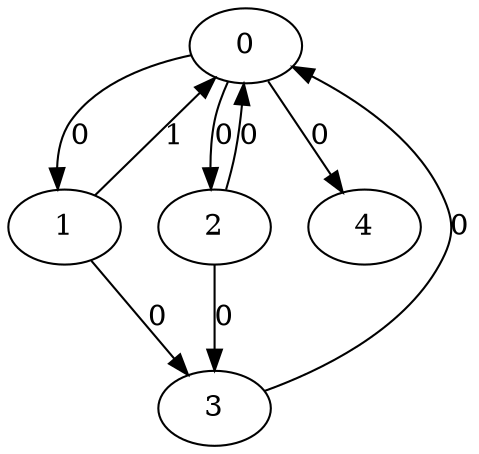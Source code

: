 // Source:799 Canonical: -1 0 0 -1 0 1 -1 -1 0 -1 0 -1 -1 0 -1 0 -1 -1 -1 -1 -1 -1 -1 -1 -1
digraph HRA_from_799_graph_000 {
  0 -> 1 [label="0"];
  0 -> 2 [label="0"];
  1 -> 0 [label="1"];
  1 -> 3 [label="0"];
  2 -> 0 [label="0"];
  2 -> 3 [label="0"];
  3 -> 0 [label="0"];
  0 -> 4 [label="0"];
}

// Source:799 Canonical: -1 0 0 -1 0 1 -1 -1 0 -1 0 -1 -1 0 -1 0 -1 -1 -1 -1 0 -1 -1 -1 -1
digraph HRA_from_799_graph_001 {
  0 -> 1 [label="0"];
  0 -> 2 [label="0"];
  1 -> 0 [label="1"];
  1 -> 3 [label="0"];
  2 -> 0 [label="0"];
  2 -> 3 [label="0"];
  3 -> 0 [label="0"];
  0 -> 4 [label="0"];
  4 -> 0 [label="0"];
}

// Source:799 Canonical: -1 0 0 -1 -1 1 -1 -1 0 0 0 -1 -1 0 -1 0 -1 -1 -1 -1 -1 -1 -1 -1 -1
digraph HRA_from_799_graph_002 {
  0 -> 1 [label="0"];
  0 -> 2 [label="0"];
  1 -> 0 [label="1"];
  1 -> 3 [label="0"];
  2 -> 0 [label="0"];
  2 -> 3 [label="0"];
  3 -> 0 [label="0"];
  1 -> 4 [label="0"];
}

// Source:799 Canonical: -1 0 0 -1 0 1 -1 -1 0 0 0 -1 -1 0 -1 0 -1 -1 -1 -1 -1 -1 -1 -1 -1
digraph HRA_from_799_graph_003 {
  0 -> 1 [label="0"];
  0 -> 2 [label="0"];
  1 -> 0 [label="1"];
  1 -> 3 [label="0"];
  2 -> 0 [label="0"];
  2 -> 3 [label="0"];
  3 -> 0 [label="0"];
  0 -> 4 [label="0"];
  1 -> 4 [label="0"];
}

// Source:799 Canonical: -1 0 0 -1 -1 1 -1 -1 0 0 0 -1 -1 0 -1 0 -1 -1 -1 -1 0 -1 -1 -1 -1
digraph HRA_from_799_graph_004 {
  0 -> 1 [label="0"];
  0 -> 2 [label="0"];
  1 -> 0 [label="1"];
  1 -> 3 [label="0"];
  2 -> 0 [label="0"];
  2 -> 3 [label="0"];
  3 -> 0 [label="0"];
  4 -> 0 [label="0"];
  1 -> 4 [label="0"];
}

// Source:799 Canonical: -1 0 0 -1 0 1 -1 -1 0 0 0 -1 -1 0 -1 0 -1 -1 -1 -1 0 -1 -1 -1 -1
digraph HRA_from_799_graph_005 {
  0 -> 1 [label="0"];
  0 -> 2 [label="0"];
  1 -> 0 [label="1"];
  1 -> 3 [label="0"];
  2 -> 0 [label="0"];
  2 -> 3 [label="0"];
  3 -> 0 [label="0"];
  0 -> 4 [label="0"];
  4 -> 0 [label="0"];
  1 -> 4 [label="0"];
}

// Source:799 Canonical: -1 0 0 -1 0 1 -1 -1 0 -1 0 -1 -1 0 -1 0 -1 -1 -1 -1 -1 0 -1 -1 -1
digraph HRA_from_799_graph_006 {
  0 -> 1 [label="0"];
  0 -> 2 [label="0"];
  1 -> 0 [label="1"];
  1 -> 3 [label="0"];
  2 -> 0 [label="0"];
  2 -> 3 [label="0"];
  3 -> 0 [label="0"];
  0 -> 4 [label="0"];
  4 -> 1 [label="0"];
}

// Source:799 Canonical: -1 0 0 -1 0 1 -1 -1 0 -1 0 -1 -1 0 -1 0 -1 -1 -1 -1 0 0 -1 -1 -1
digraph HRA_from_799_graph_007 {
  0 -> 1 [label="0"];
  0 -> 2 [label="0"];
  1 -> 0 [label="1"];
  1 -> 3 [label="0"];
  2 -> 0 [label="0"];
  2 -> 3 [label="0"];
  3 -> 0 [label="0"];
  0 -> 4 [label="0"];
  4 -> 0 [label="0"];
  4 -> 1 [label="0"];
}

// Source:799 Canonical: -1 0 0 -1 -1 1 -1 -1 0 0 0 -1 -1 0 -1 0 -1 -1 -1 -1 -1 0 -1 -1 -1
digraph HRA_from_799_graph_008 {
  0 -> 1 [label="0"];
  0 -> 2 [label="0"];
  1 -> 0 [label="1"];
  1 -> 3 [label="0"];
  2 -> 0 [label="0"];
  2 -> 3 [label="0"];
  3 -> 0 [label="0"];
  1 -> 4 [label="0"];
  4 -> 1 [label="0"];
}

// Source:799 Canonical: -1 0 0 -1 0 1 -1 -1 0 0 0 -1 -1 0 -1 0 -1 -1 -1 -1 -1 0 -1 -1 -1
digraph HRA_from_799_graph_009 {
  0 -> 1 [label="0"];
  0 -> 2 [label="0"];
  1 -> 0 [label="1"];
  1 -> 3 [label="0"];
  2 -> 0 [label="0"];
  2 -> 3 [label="0"];
  3 -> 0 [label="0"];
  0 -> 4 [label="0"];
  1 -> 4 [label="0"];
  4 -> 1 [label="0"];
}

// Source:799 Canonical: -1 0 0 -1 -1 1 -1 -1 0 0 0 -1 -1 0 -1 0 -1 -1 -1 -1 0 0 -1 -1 -1
digraph HRA_from_799_graph_010 {
  0 -> 1 [label="0"];
  0 -> 2 [label="0"];
  1 -> 0 [label="1"];
  1 -> 3 [label="0"];
  2 -> 0 [label="0"];
  2 -> 3 [label="0"];
  3 -> 0 [label="0"];
  4 -> 0 [label="0"];
  1 -> 4 [label="0"];
  4 -> 1 [label="0"];
}

// Source:799 Canonical: -1 0 0 -1 0 1 -1 -1 0 0 0 -1 -1 0 -1 0 -1 -1 -1 -1 0 0 -1 -1 -1
digraph HRA_from_799_graph_011 {
  0 -> 1 [label="0"];
  0 -> 2 [label="0"];
  1 -> 0 [label="1"];
  1 -> 3 [label="0"];
  2 -> 0 [label="0"];
  2 -> 3 [label="0"];
  3 -> 0 [label="0"];
  0 -> 4 [label="0"];
  4 -> 0 [label="0"];
  1 -> 4 [label="0"];
  4 -> 1 [label="0"];
}

// Source:799 Canonical: -1 0 0 -1 -1 1 -1 -1 0 -1 0 -1 -1 0 0 0 -1 -1 -1 -1 -1 -1 -1 -1 -1
digraph HRA_from_799_graph_012 {
  0 -> 1 [label="0"];
  0 -> 2 [label="0"];
  1 -> 0 [label="1"];
  1 -> 3 [label="0"];
  2 -> 0 [label="0"];
  2 -> 3 [label="0"];
  3 -> 0 [label="0"];
  2 -> 4 [label="0"];
}

// Source:799 Canonical: -1 0 0 -1 0 1 -1 -1 0 -1 0 -1 -1 0 0 0 -1 -1 -1 -1 -1 -1 -1 -1 -1
digraph HRA_from_799_graph_013 {
  0 -> 1 [label="0"];
  0 -> 2 [label="0"];
  1 -> 0 [label="1"];
  1 -> 3 [label="0"];
  2 -> 0 [label="0"];
  2 -> 3 [label="0"];
  3 -> 0 [label="0"];
  0 -> 4 [label="0"];
  2 -> 4 [label="0"];
}

// Source:799 Canonical: -1 0 0 -1 -1 1 -1 -1 0 -1 0 -1 -1 0 0 0 -1 -1 -1 -1 0 -1 -1 -1 -1
digraph HRA_from_799_graph_014 {
  0 -> 1 [label="0"];
  0 -> 2 [label="0"];
  1 -> 0 [label="1"];
  1 -> 3 [label="0"];
  2 -> 0 [label="0"];
  2 -> 3 [label="0"];
  3 -> 0 [label="0"];
  4 -> 0 [label="0"];
  2 -> 4 [label="0"];
}

// Source:799 Canonical: -1 0 0 -1 0 1 -1 -1 0 -1 0 -1 -1 0 0 0 -1 -1 -1 -1 0 -1 -1 -1 -1
digraph HRA_from_799_graph_015 {
  0 -> 1 [label="0"];
  0 -> 2 [label="0"];
  1 -> 0 [label="1"];
  1 -> 3 [label="0"];
  2 -> 0 [label="0"];
  2 -> 3 [label="0"];
  3 -> 0 [label="0"];
  0 -> 4 [label="0"];
  4 -> 0 [label="0"];
  2 -> 4 [label="0"];
}

// Source:799 Canonical: -1 0 0 -1 -1 1 -1 -1 0 0 0 -1 -1 0 0 0 -1 -1 -1 -1 -1 -1 -1 -1 -1
digraph HRA_from_799_graph_016 {
  0 -> 1 [label="0"];
  0 -> 2 [label="0"];
  1 -> 0 [label="1"];
  1 -> 3 [label="0"];
  2 -> 0 [label="0"];
  2 -> 3 [label="0"];
  3 -> 0 [label="0"];
  1 -> 4 [label="0"];
  2 -> 4 [label="0"];
}

// Source:799 Canonical: -1 0 0 -1 0 1 -1 -1 0 0 0 -1 -1 0 0 0 -1 -1 -1 -1 -1 -1 -1 -1 -1
digraph HRA_from_799_graph_017 {
  0 -> 1 [label="0"];
  0 -> 2 [label="0"];
  1 -> 0 [label="1"];
  1 -> 3 [label="0"];
  2 -> 0 [label="0"];
  2 -> 3 [label="0"];
  3 -> 0 [label="0"];
  0 -> 4 [label="0"];
  1 -> 4 [label="0"];
  2 -> 4 [label="0"];
}

// Source:799 Canonical: -1 0 0 -1 -1 1 -1 -1 0 0 0 -1 -1 0 0 0 -1 -1 -1 -1 0 -1 -1 -1 -1
digraph HRA_from_799_graph_018 {
  0 -> 1 [label="0"];
  0 -> 2 [label="0"];
  1 -> 0 [label="1"];
  1 -> 3 [label="0"];
  2 -> 0 [label="0"];
  2 -> 3 [label="0"];
  3 -> 0 [label="0"];
  4 -> 0 [label="0"];
  1 -> 4 [label="0"];
  2 -> 4 [label="0"];
}

// Source:799 Canonical: -1 0 0 -1 0 1 -1 -1 0 0 0 -1 -1 0 0 0 -1 -1 -1 -1 0 -1 -1 -1 -1
digraph HRA_from_799_graph_019 {
  0 -> 1 [label="0"];
  0 -> 2 [label="0"];
  1 -> 0 [label="1"];
  1 -> 3 [label="0"];
  2 -> 0 [label="0"];
  2 -> 3 [label="0"];
  3 -> 0 [label="0"];
  0 -> 4 [label="0"];
  4 -> 0 [label="0"];
  1 -> 4 [label="0"];
  2 -> 4 [label="0"];
}

// Source:799 Canonical: -1 0 0 -1 -1 1 -1 -1 0 -1 0 -1 -1 0 0 0 -1 -1 -1 -1 -1 0 -1 -1 -1
digraph HRA_from_799_graph_020 {
  0 -> 1 [label="0"];
  0 -> 2 [label="0"];
  1 -> 0 [label="1"];
  1 -> 3 [label="0"];
  2 -> 0 [label="0"];
  2 -> 3 [label="0"];
  3 -> 0 [label="0"];
  4 -> 1 [label="0"];
  2 -> 4 [label="0"];
}

// Source:799 Canonical: -1 0 0 -1 0 1 -1 -1 0 -1 0 -1 -1 0 0 0 -1 -1 -1 -1 -1 0 -1 -1 -1
digraph HRA_from_799_graph_021 {
  0 -> 1 [label="0"];
  0 -> 2 [label="0"];
  1 -> 0 [label="1"];
  1 -> 3 [label="0"];
  2 -> 0 [label="0"];
  2 -> 3 [label="0"];
  3 -> 0 [label="0"];
  0 -> 4 [label="0"];
  4 -> 1 [label="0"];
  2 -> 4 [label="0"];
}

// Source:799 Canonical: -1 0 0 -1 -1 1 -1 -1 0 -1 0 -1 -1 0 0 0 -1 -1 -1 -1 0 0 -1 -1 -1
digraph HRA_from_799_graph_022 {
  0 -> 1 [label="0"];
  0 -> 2 [label="0"];
  1 -> 0 [label="1"];
  1 -> 3 [label="0"];
  2 -> 0 [label="0"];
  2 -> 3 [label="0"];
  3 -> 0 [label="0"];
  4 -> 0 [label="0"];
  4 -> 1 [label="0"];
  2 -> 4 [label="0"];
}

// Source:799 Canonical: -1 0 0 -1 0 1 -1 -1 0 -1 0 -1 -1 0 0 0 -1 -1 -1 -1 0 0 -1 -1 -1
digraph HRA_from_799_graph_023 {
  0 -> 1 [label="0"];
  0 -> 2 [label="0"];
  1 -> 0 [label="1"];
  1 -> 3 [label="0"];
  2 -> 0 [label="0"];
  2 -> 3 [label="0"];
  3 -> 0 [label="0"];
  0 -> 4 [label="0"];
  4 -> 0 [label="0"];
  4 -> 1 [label="0"];
  2 -> 4 [label="0"];
}

// Source:799 Canonical: -1 0 0 -1 -1 1 -1 -1 0 0 0 -1 -1 0 0 0 -1 -1 -1 -1 -1 0 -1 -1 -1
digraph HRA_from_799_graph_024 {
  0 -> 1 [label="0"];
  0 -> 2 [label="0"];
  1 -> 0 [label="1"];
  1 -> 3 [label="0"];
  2 -> 0 [label="0"];
  2 -> 3 [label="0"];
  3 -> 0 [label="0"];
  1 -> 4 [label="0"];
  4 -> 1 [label="0"];
  2 -> 4 [label="0"];
}

// Source:799 Canonical: -1 0 0 -1 0 1 -1 -1 0 0 0 -1 -1 0 0 0 -1 -1 -1 -1 -1 0 -1 -1 -1
digraph HRA_from_799_graph_025 {
  0 -> 1 [label="0"];
  0 -> 2 [label="0"];
  1 -> 0 [label="1"];
  1 -> 3 [label="0"];
  2 -> 0 [label="0"];
  2 -> 3 [label="0"];
  3 -> 0 [label="0"];
  0 -> 4 [label="0"];
  1 -> 4 [label="0"];
  4 -> 1 [label="0"];
  2 -> 4 [label="0"];
}

// Source:799 Canonical: -1 0 0 -1 -1 1 -1 -1 0 0 0 -1 -1 0 0 0 -1 -1 -1 -1 0 0 -1 -1 -1
digraph HRA_from_799_graph_026 {
  0 -> 1 [label="0"];
  0 -> 2 [label="0"];
  1 -> 0 [label="1"];
  1 -> 3 [label="0"];
  2 -> 0 [label="0"];
  2 -> 3 [label="0"];
  3 -> 0 [label="0"];
  4 -> 0 [label="0"];
  1 -> 4 [label="0"];
  4 -> 1 [label="0"];
  2 -> 4 [label="0"];
}

// Source:799 Canonical: -1 0 0 -1 0 1 -1 -1 0 0 0 -1 -1 0 0 0 -1 -1 -1 -1 0 0 -1 -1 -1
digraph HRA_from_799_graph_027 {
  0 -> 1 [label="0"];
  0 -> 2 [label="0"];
  1 -> 0 [label="1"];
  1 -> 3 [label="0"];
  2 -> 0 [label="0"];
  2 -> 3 [label="0"];
  3 -> 0 [label="0"];
  0 -> 4 [label="0"];
  4 -> 0 [label="0"];
  1 -> 4 [label="0"];
  4 -> 1 [label="0"];
  2 -> 4 [label="0"];
}

// Source:799 Canonical: -1 0 0 -1 0 1 -1 -1 0 -1 0 -1 -1 0 -1 0 -1 -1 -1 -1 -1 -1 0 -1 -1
digraph HRA_from_799_graph_028 {
  0 -> 1 [label="0"];
  0 -> 2 [label="0"];
  1 -> 0 [label="1"];
  1 -> 3 [label="0"];
  2 -> 0 [label="0"];
  2 -> 3 [label="0"];
  3 -> 0 [label="0"];
  0 -> 4 [label="0"];
  4 -> 2 [label="0"];
}

// Source:799 Canonical: -1 0 0 -1 0 1 -1 -1 0 -1 0 -1 -1 0 -1 0 -1 -1 -1 -1 0 -1 0 -1 -1
digraph HRA_from_799_graph_029 {
  0 -> 1 [label="0"];
  0 -> 2 [label="0"];
  1 -> 0 [label="1"];
  1 -> 3 [label="0"];
  2 -> 0 [label="0"];
  2 -> 3 [label="0"];
  3 -> 0 [label="0"];
  0 -> 4 [label="0"];
  4 -> 0 [label="0"];
  4 -> 2 [label="0"];
}

// Source:799 Canonical: -1 0 0 -1 -1 1 -1 -1 0 0 0 -1 -1 0 -1 0 -1 -1 -1 -1 -1 -1 0 -1 -1
digraph HRA_from_799_graph_030 {
  0 -> 1 [label="0"];
  0 -> 2 [label="0"];
  1 -> 0 [label="1"];
  1 -> 3 [label="0"];
  2 -> 0 [label="0"];
  2 -> 3 [label="0"];
  3 -> 0 [label="0"];
  1 -> 4 [label="0"];
  4 -> 2 [label="0"];
}

// Source:799 Canonical: -1 0 0 -1 0 1 -1 -1 0 0 0 -1 -1 0 -1 0 -1 -1 -1 -1 -1 -1 0 -1 -1
digraph HRA_from_799_graph_031 {
  0 -> 1 [label="0"];
  0 -> 2 [label="0"];
  1 -> 0 [label="1"];
  1 -> 3 [label="0"];
  2 -> 0 [label="0"];
  2 -> 3 [label="0"];
  3 -> 0 [label="0"];
  0 -> 4 [label="0"];
  1 -> 4 [label="0"];
  4 -> 2 [label="0"];
}

// Source:799 Canonical: -1 0 0 -1 -1 1 -1 -1 0 0 0 -1 -1 0 -1 0 -1 -1 -1 -1 0 -1 0 -1 -1
digraph HRA_from_799_graph_032 {
  0 -> 1 [label="0"];
  0 -> 2 [label="0"];
  1 -> 0 [label="1"];
  1 -> 3 [label="0"];
  2 -> 0 [label="0"];
  2 -> 3 [label="0"];
  3 -> 0 [label="0"];
  4 -> 0 [label="0"];
  1 -> 4 [label="0"];
  4 -> 2 [label="0"];
}

// Source:799 Canonical: -1 0 0 -1 0 1 -1 -1 0 0 0 -1 -1 0 -1 0 -1 -1 -1 -1 0 -1 0 -1 -1
digraph HRA_from_799_graph_033 {
  0 -> 1 [label="0"];
  0 -> 2 [label="0"];
  1 -> 0 [label="1"];
  1 -> 3 [label="0"];
  2 -> 0 [label="0"];
  2 -> 3 [label="0"];
  3 -> 0 [label="0"];
  0 -> 4 [label="0"];
  4 -> 0 [label="0"];
  1 -> 4 [label="0"];
  4 -> 2 [label="0"];
}

// Source:799 Canonical: -1 0 0 -1 0 1 -1 -1 0 -1 0 -1 -1 0 -1 0 -1 -1 -1 -1 -1 0 0 -1 -1
digraph HRA_from_799_graph_034 {
  0 -> 1 [label="0"];
  0 -> 2 [label="0"];
  1 -> 0 [label="1"];
  1 -> 3 [label="0"];
  2 -> 0 [label="0"];
  2 -> 3 [label="0"];
  3 -> 0 [label="0"];
  0 -> 4 [label="0"];
  4 -> 1 [label="0"];
  4 -> 2 [label="0"];
}

// Source:799 Canonical: -1 0 0 -1 0 1 -1 -1 0 -1 0 -1 -1 0 -1 0 -1 -1 -1 -1 0 0 0 -1 -1
digraph HRA_from_799_graph_035 {
  0 -> 1 [label="0"];
  0 -> 2 [label="0"];
  1 -> 0 [label="1"];
  1 -> 3 [label="0"];
  2 -> 0 [label="0"];
  2 -> 3 [label="0"];
  3 -> 0 [label="0"];
  0 -> 4 [label="0"];
  4 -> 0 [label="0"];
  4 -> 1 [label="0"];
  4 -> 2 [label="0"];
}

// Source:799 Canonical: -1 0 0 -1 -1 1 -1 -1 0 0 0 -1 -1 0 -1 0 -1 -1 -1 -1 -1 0 0 -1 -1
digraph HRA_from_799_graph_036 {
  0 -> 1 [label="0"];
  0 -> 2 [label="0"];
  1 -> 0 [label="1"];
  1 -> 3 [label="0"];
  2 -> 0 [label="0"];
  2 -> 3 [label="0"];
  3 -> 0 [label="0"];
  1 -> 4 [label="0"];
  4 -> 1 [label="0"];
  4 -> 2 [label="0"];
}

// Source:799 Canonical: -1 0 0 -1 0 1 -1 -1 0 0 0 -1 -1 0 -1 0 -1 -1 -1 -1 -1 0 0 -1 -1
digraph HRA_from_799_graph_037 {
  0 -> 1 [label="0"];
  0 -> 2 [label="0"];
  1 -> 0 [label="1"];
  1 -> 3 [label="0"];
  2 -> 0 [label="0"];
  2 -> 3 [label="0"];
  3 -> 0 [label="0"];
  0 -> 4 [label="0"];
  1 -> 4 [label="0"];
  4 -> 1 [label="0"];
  4 -> 2 [label="0"];
}

// Source:799 Canonical: -1 0 0 -1 -1 1 -1 -1 0 0 0 -1 -1 0 -1 0 -1 -1 -1 -1 0 0 0 -1 -1
digraph HRA_from_799_graph_038 {
  0 -> 1 [label="0"];
  0 -> 2 [label="0"];
  1 -> 0 [label="1"];
  1 -> 3 [label="0"];
  2 -> 0 [label="0"];
  2 -> 3 [label="0"];
  3 -> 0 [label="0"];
  4 -> 0 [label="0"];
  1 -> 4 [label="0"];
  4 -> 1 [label="0"];
  4 -> 2 [label="0"];
}

// Source:799 Canonical: -1 0 0 -1 0 1 -1 -1 0 0 0 -1 -1 0 -1 0 -1 -1 -1 -1 0 0 0 -1 -1
digraph HRA_from_799_graph_039 {
  0 -> 1 [label="0"];
  0 -> 2 [label="0"];
  1 -> 0 [label="1"];
  1 -> 3 [label="0"];
  2 -> 0 [label="0"];
  2 -> 3 [label="0"];
  3 -> 0 [label="0"];
  0 -> 4 [label="0"];
  4 -> 0 [label="0"];
  1 -> 4 [label="0"];
  4 -> 1 [label="0"];
  4 -> 2 [label="0"];
}

// Source:799 Canonical: -1 0 0 -1 -1 1 -1 -1 0 -1 0 -1 -1 0 0 0 -1 -1 -1 -1 -1 -1 0 -1 -1
digraph HRA_from_799_graph_040 {
  0 -> 1 [label="0"];
  0 -> 2 [label="0"];
  1 -> 0 [label="1"];
  1 -> 3 [label="0"];
  2 -> 0 [label="0"];
  2 -> 3 [label="0"];
  3 -> 0 [label="0"];
  2 -> 4 [label="0"];
  4 -> 2 [label="0"];
}

// Source:799 Canonical: -1 0 0 -1 0 1 -1 -1 0 -1 0 -1 -1 0 0 0 -1 -1 -1 -1 -1 -1 0 -1 -1
digraph HRA_from_799_graph_041 {
  0 -> 1 [label="0"];
  0 -> 2 [label="0"];
  1 -> 0 [label="1"];
  1 -> 3 [label="0"];
  2 -> 0 [label="0"];
  2 -> 3 [label="0"];
  3 -> 0 [label="0"];
  0 -> 4 [label="0"];
  2 -> 4 [label="0"];
  4 -> 2 [label="0"];
}

// Source:799 Canonical: -1 0 0 -1 -1 1 -1 -1 0 -1 0 -1 -1 0 0 0 -1 -1 -1 -1 0 -1 0 -1 -1
digraph HRA_from_799_graph_042 {
  0 -> 1 [label="0"];
  0 -> 2 [label="0"];
  1 -> 0 [label="1"];
  1 -> 3 [label="0"];
  2 -> 0 [label="0"];
  2 -> 3 [label="0"];
  3 -> 0 [label="0"];
  4 -> 0 [label="0"];
  2 -> 4 [label="0"];
  4 -> 2 [label="0"];
}

// Source:799 Canonical: -1 0 0 -1 0 1 -1 -1 0 -1 0 -1 -1 0 0 0 -1 -1 -1 -1 0 -1 0 -1 -1
digraph HRA_from_799_graph_043 {
  0 -> 1 [label="0"];
  0 -> 2 [label="0"];
  1 -> 0 [label="1"];
  1 -> 3 [label="0"];
  2 -> 0 [label="0"];
  2 -> 3 [label="0"];
  3 -> 0 [label="0"];
  0 -> 4 [label="0"];
  4 -> 0 [label="0"];
  2 -> 4 [label="0"];
  4 -> 2 [label="0"];
}

// Source:799 Canonical: -1 0 0 -1 -1 1 -1 -1 0 0 0 -1 -1 0 0 0 -1 -1 -1 -1 -1 -1 0 -1 -1
digraph HRA_from_799_graph_044 {
  0 -> 1 [label="0"];
  0 -> 2 [label="0"];
  1 -> 0 [label="1"];
  1 -> 3 [label="0"];
  2 -> 0 [label="0"];
  2 -> 3 [label="0"];
  3 -> 0 [label="0"];
  1 -> 4 [label="0"];
  2 -> 4 [label="0"];
  4 -> 2 [label="0"];
}

// Source:799 Canonical: -1 0 0 -1 0 1 -1 -1 0 0 0 -1 -1 0 0 0 -1 -1 -1 -1 -1 -1 0 -1 -1
digraph HRA_from_799_graph_045 {
  0 -> 1 [label="0"];
  0 -> 2 [label="0"];
  1 -> 0 [label="1"];
  1 -> 3 [label="0"];
  2 -> 0 [label="0"];
  2 -> 3 [label="0"];
  3 -> 0 [label="0"];
  0 -> 4 [label="0"];
  1 -> 4 [label="0"];
  2 -> 4 [label="0"];
  4 -> 2 [label="0"];
}

// Source:799 Canonical: -1 0 0 -1 -1 1 -1 -1 0 0 0 -1 -1 0 0 0 -1 -1 -1 -1 0 -1 0 -1 -1
digraph HRA_from_799_graph_046 {
  0 -> 1 [label="0"];
  0 -> 2 [label="0"];
  1 -> 0 [label="1"];
  1 -> 3 [label="0"];
  2 -> 0 [label="0"];
  2 -> 3 [label="0"];
  3 -> 0 [label="0"];
  4 -> 0 [label="0"];
  1 -> 4 [label="0"];
  2 -> 4 [label="0"];
  4 -> 2 [label="0"];
}

// Source:799 Canonical: -1 0 0 -1 0 1 -1 -1 0 0 0 -1 -1 0 0 0 -1 -1 -1 -1 0 -1 0 -1 -1
digraph HRA_from_799_graph_047 {
  0 -> 1 [label="0"];
  0 -> 2 [label="0"];
  1 -> 0 [label="1"];
  1 -> 3 [label="0"];
  2 -> 0 [label="0"];
  2 -> 3 [label="0"];
  3 -> 0 [label="0"];
  0 -> 4 [label="0"];
  4 -> 0 [label="0"];
  1 -> 4 [label="0"];
  2 -> 4 [label="0"];
  4 -> 2 [label="0"];
}

// Source:799 Canonical: -1 0 0 -1 -1 1 -1 -1 0 -1 0 -1 -1 0 0 0 -1 -1 -1 -1 -1 0 0 -1 -1
digraph HRA_from_799_graph_048 {
  0 -> 1 [label="0"];
  0 -> 2 [label="0"];
  1 -> 0 [label="1"];
  1 -> 3 [label="0"];
  2 -> 0 [label="0"];
  2 -> 3 [label="0"];
  3 -> 0 [label="0"];
  4 -> 1 [label="0"];
  2 -> 4 [label="0"];
  4 -> 2 [label="0"];
}

// Source:799 Canonical: -1 0 0 -1 0 1 -1 -1 0 -1 0 -1 -1 0 0 0 -1 -1 -1 -1 -1 0 0 -1 -1
digraph HRA_from_799_graph_049 {
  0 -> 1 [label="0"];
  0 -> 2 [label="0"];
  1 -> 0 [label="1"];
  1 -> 3 [label="0"];
  2 -> 0 [label="0"];
  2 -> 3 [label="0"];
  3 -> 0 [label="0"];
  0 -> 4 [label="0"];
  4 -> 1 [label="0"];
  2 -> 4 [label="0"];
  4 -> 2 [label="0"];
}

// Source:799 Canonical: -1 0 0 -1 -1 1 -1 -1 0 -1 0 -1 -1 0 0 0 -1 -1 -1 -1 0 0 0 -1 -1
digraph HRA_from_799_graph_050 {
  0 -> 1 [label="0"];
  0 -> 2 [label="0"];
  1 -> 0 [label="1"];
  1 -> 3 [label="0"];
  2 -> 0 [label="0"];
  2 -> 3 [label="0"];
  3 -> 0 [label="0"];
  4 -> 0 [label="0"];
  4 -> 1 [label="0"];
  2 -> 4 [label="0"];
  4 -> 2 [label="0"];
}

// Source:799 Canonical: -1 0 0 -1 0 1 -1 -1 0 -1 0 -1 -1 0 0 0 -1 -1 -1 -1 0 0 0 -1 -1
digraph HRA_from_799_graph_051 {
  0 -> 1 [label="0"];
  0 -> 2 [label="0"];
  1 -> 0 [label="1"];
  1 -> 3 [label="0"];
  2 -> 0 [label="0"];
  2 -> 3 [label="0"];
  3 -> 0 [label="0"];
  0 -> 4 [label="0"];
  4 -> 0 [label="0"];
  4 -> 1 [label="0"];
  2 -> 4 [label="0"];
  4 -> 2 [label="0"];
}

// Source:799 Canonical: -1 0 0 -1 -1 1 -1 -1 0 0 0 -1 -1 0 0 0 -1 -1 -1 -1 -1 0 0 -1 -1
digraph HRA_from_799_graph_052 {
  0 -> 1 [label="0"];
  0 -> 2 [label="0"];
  1 -> 0 [label="1"];
  1 -> 3 [label="0"];
  2 -> 0 [label="0"];
  2 -> 3 [label="0"];
  3 -> 0 [label="0"];
  1 -> 4 [label="0"];
  4 -> 1 [label="0"];
  2 -> 4 [label="0"];
  4 -> 2 [label="0"];
}

// Source:799 Canonical: -1 0 0 -1 0 1 -1 -1 0 0 0 -1 -1 0 0 0 -1 -1 -1 -1 -1 0 0 -1 -1
digraph HRA_from_799_graph_053 {
  0 -> 1 [label="0"];
  0 -> 2 [label="0"];
  1 -> 0 [label="1"];
  1 -> 3 [label="0"];
  2 -> 0 [label="0"];
  2 -> 3 [label="0"];
  3 -> 0 [label="0"];
  0 -> 4 [label="0"];
  1 -> 4 [label="0"];
  4 -> 1 [label="0"];
  2 -> 4 [label="0"];
  4 -> 2 [label="0"];
}

// Source:799 Canonical: -1 0 0 -1 -1 1 -1 -1 0 0 0 -1 -1 0 0 0 -1 -1 -1 -1 0 0 0 -1 -1
digraph HRA_from_799_graph_054 {
  0 -> 1 [label="0"];
  0 -> 2 [label="0"];
  1 -> 0 [label="1"];
  1 -> 3 [label="0"];
  2 -> 0 [label="0"];
  2 -> 3 [label="0"];
  3 -> 0 [label="0"];
  4 -> 0 [label="0"];
  1 -> 4 [label="0"];
  4 -> 1 [label="0"];
  2 -> 4 [label="0"];
  4 -> 2 [label="0"];
}

// Source:799 Canonical: -1 0 0 -1 0 1 -1 -1 0 0 0 -1 -1 0 0 0 -1 -1 -1 -1 0 0 0 -1 -1
digraph HRA_from_799_graph_055 {
  0 -> 1 [label="0"];
  0 -> 2 [label="0"];
  1 -> 0 [label="1"];
  1 -> 3 [label="0"];
  2 -> 0 [label="0"];
  2 -> 3 [label="0"];
  3 -> 0 [label="0"];
  0 -> 4 [label="0"];
  4 -> 0 [label="0"];
  1 -> 4 [label="0"];
  4 -> 1 [label="0"];
  2 -> 4 [label="0"];
  4 -> 2 [label="0"];
}

// Source:799 Canonical: -1 0 0 -1 -1 1 -1 -1 0 -1 0 -1 -1 0 -1 0 -1 -1 -1 0 -1 -1 -1 -1 -1
digraph HRA_from_799_graph_056 {
  0 -> 1 [label="0"];
  0 -> 2 [label="0"];
  1 -> 0 [label="1"];
  1 -> 3 [label="0"];
  2 -> 0 [label="0"];
  2 -> 3 [label="0"];
  3 -> 0 [label="0"];
  3 -> 4 [label="0"];
}

// Source:799 Canonical: -1 0 0 -1 0 1 -1 -1 0 -1 0 -1 -1 0 -1 0 -1 -1 -1 0 -1 -1 -1 -1 -1
digraph HRA_from_799_graph_057 {
  0 -> 1 [label="0"];
  0 -> 2 [label="0"];
  1 -> 0 [label="1"];
  1 -> 3 [label="0"];
  2 -> 0 [label="0"];
  2 -> 3 [label="0"];
  3 -> 0 [label="0"];
  0 -> 4 [label="0"];
  3 -> 4 [label="0"];
}

// Source:799 Canonical: -1 0 0 -1 -1 1 -1 -1 0 -1 0 -1 -1 0 -1 0 -1 -1 -1 0 0 -1 -1 -1 -1
digraph HRA_from_799_graph_058 {
  0 -> 1 [label="0"];
  0 -> 2 [label="0"];
  1 -> 0 [label="1"];
  1 -> 3 [label="0"];
  2 -> 0 [label="0"];
  2 -> 3 [label="0"];
  3 -> 0 [label="0"];
  4 -> 0 [label="0"];
  3 -> 4 [label="0"];
}

// Source:799 Canonical: -1 0 0 -1 0 1 -1 -1 0 -1 0 -1 -1 0 -1 0 -1 -1 -1 0 0 -1 -1 -1 -1
digraph HRA_from_799_graph_059 {
  0 -> 1 [label="0"];
  0 -> 2 [label="0"];
  1 -> 0 [label="1"];
  1 -> 3 [label="0"];
  2 -> 0 [label="0"];
  2 -> 3 [label="0"];
  3 -> 0 [label="0"];
  0 -> 4 [label="0"];
  4 -> 0 [label="0"];
  3 -> 4 [label="0"];
}

// Source:799 Canonical: -1 0 0 -1 -1 1 -1 -1 0 0 0 -1 -1 0 -1 0 -1 -1 -1 0 -1 -1 -1 -1 -1
digraph HRA_from_799_graph_060 {
  0 -> 1 [label="0"];
  0 -> 2 [label="0"];
  1 -> 0 [label="1"];
  1 -> 3 [label="0"];
  2 -> 0 [label="0"];
  2 -> 3 [label="0"];
  3 -> 0 [label="0"];
  1 -> 4 [label="0"];
  3 -> 4 [label="0"];
}

// Source:799 Canonical: -1 0 0 -1 0 1 -1 -1 0 0 0 -1 -1 0 -1 0 -1 -1 -1 0 -1 -1 -1 -1 -1
digraph HRA_from_799_graph_061 {
  0 -> 1 [label="0"];
  0 -> 2 [label="0"];
  1 -> 0 [label="1"];
  1 -> 3 [label="0"];
  2 -> 0 [label="0"];
  2 -> 3 [label="0"];
  3 -> 0 [label="0"];
  0 -> 4 [label="0"];
  1 -> 4 [label="0"];
  3 -> 4 [label="0"];
}

// Source:799 Canonical: -1 0 0 -1 -1 1 -1 -1 0 0 0 -1 -1 0 -1 0 -1 -1 -1 0 0 -1 -1 -1 -1
digraph HRA_from_799_graph_062 {
  0 -> 1 [label="0"];
  0 -> 2 [label="0"];
  1 -> 0 [label="1"];
  1 -> 3 [label="0"];
  2 -> 0 [label="0"];
  2 -> 3 [label="0"];
  3 -> 0 [label="0"];
  4 -> 0 [label="0"];
  1 -> 4 [label="0"];
  3 -> 4 [label="0"];
}

// Source:799 Canonical: -1 0 0 -1 0 1 -1 -1 0 0 0 -1 -1 0 -1 0 -1 -1 -1 0 0 -1 -1 -1 -1
digraph HRA_from_799_graph_063 {
  0 -> 1 [label="0"];
  0 -> 2 [label="0"];
  1 -> 0 [label="1"];
  1 -> 3 [label="0"];
  2 -> 0 [label="0"];
  2 -> 3 [label="0"];
  3 -> 0 [label="0"];
  0 -> 4 [label="0"];
  4 -> 0 [label="0"];
  1 -> 4 [label="0"];
  3 -> 4 [label="0"];
}

// Source:799 Canonical: -1 0 0 -1 -1 1 -1 -1 0 -1 0 -1 -1 0 -1 0 -1 -1 -1 0 -1 0 -1 -1 -1
digraph HRA_from_799_graph_064 {
  0 -> 1 [label="0"];
  0 -> 2 [label="0"];
  1 -> 0 [label="1"];
  1 -> 3 [label="0"];
  2 -> 0 [label="0"];
  2 -> 3 [label="0"];
  3 -> 0 [label="0"];
  4 -> 1 [label="0"];
  3 -> 4 [label="0"];
}

// Source:799 Canonical: -1 0 0 -1 0 1 -1 -1 0 -1 0 -1 -1 0 -1 0 -1 -1 -1 0 -1 0 -1 -1 -1
digraph HRA_from_799_graph_065 {
  0 -> 1 [label="0"];
  0 -> 2 [label="0"];
  1 -> 0 [label="1"];
  1 -> 3 [label="0"];
  2 -> 0 [label="0"];
  2 -> 3 [label="0"];
  3 -> 0 [label="0"];
  0 -> 4 [label="0"];
  4 -> 1 [label="0"];
  3 -> 4 [label="0"];
}

// Source:799 Canonical: -1 0 0 -1 -1 1 -1 -1 0 -1 0 -1 -1 0 -1 0 -1 -1 -1 0 0 0 -1 -1 -1
digraph HRA_from_799_graph_066 {
  0 -> 1 [label="0"];
  0 -> 2 [label="0"];
  1 -> 0 [label="1"];
  1 -> 3 [label="0"];
  2 -> 0 [label="0"];
  2 -> 3 [label="0"];
  3 -> 0 [label="0"];
  4 -> 0 [label="0"];
  4 -> 1 [label="0"];
  3 -> 4 [label="0"];
}

// Source:799 Canonical: -1 0 0 -1 0 1 -1 -1 0 -1 0 -1 -1 0 -1 0 -1 -1 -1 0 0 0 -1 -1 -1
digraph HRA_from_799_graph_067 {
  0 -> 1 [label="0"];
  0 -> 2 [label="0"];
  1 -> 0 [label="1"];
  1 -> 3 [label="0"];
  2 -> 0 [label="0"];
  2 -> 3 [label="0"];
  3 -> 0 [label="0"];
  0 -> 4 [label="0"];
  4 -> 0 [label="0"];
  4 -> 1 [label="0"];
  3 -> 4 [label="0"];
}

// Source:799 Canonical: -1 0 0 -1 -1 1 -1 -1 0 0 0 -1 -1 0 -1 0 -1 -1 -1 0 -1 0 -1 -1 -1
digraph HRA_from_799_graph_068 {
  0 -> 1 [label="0"];
  0 -> 2 [label="0"];
  1 -> 0 [label="1"];
  1 -> 3 [label="0"];
  2 -> 0 [label="0"];
  2 -> 3 [label="0"];
  3 -> 0 [label="0"];
  1 -> 4 [label="0"];
  4 -> 1 [label="0"];
  3 -> 4 [label="0"];
}

// Source:799 Canonical: -1 0 0 -1 0 1 -1 -1 0 0 0 -1 -1 0 -1 0 -1 -1 -1 0 -1 0 -1 -1 -1
digraph HRA_from_799_graph_069 {
  0 -> 1 [label="0"];
  0 -> 2 [label="0"];
  1 -> 0 [label="1"];
  1 -> 3 [label="0"];
  2 -> 0 [label="0"];
  2 -> 3 [label="0"];
  3 -> 0 [label="0"];
  0 -> 4 [label="0"];
  1 -> 4 [label="0"];
  4 -> 1 [label="0"];
  3 -> 4 [label="0"];
}

// Source:799 Canonical: -1 0 0 -1 -1 1 -1 -1 0 0 0 -1 -1 0 -1 0 -1 -1 -1 0 0 0 -1 -1 -1
digraph HRA_from_799_graph_070 {
  0 -> 1 [label="0"];
  0 -> 2 [label="0"];
  1 -> 0 [label="1"];
  1 -> 3 [label="0"];
  2 -> 0 [label="0"];
  2 -> 3 [label="0"];
  3 -> 0 [label="0"];
  4 -> 0 [label="0"];
  1 -> 4 [label="0"];
  4 -> 1 [label="0"];
  3 -> 4 [label="0"];
}

// Source:799 Canonical: -1 0 0 -1 0 1 -1 -1 0 0 0 -1 -1 0 -1 0 -1 -1 -1 0 0 0 -1 -1 -1
digraph HRA_from_799_graph_071 {
  0 -> 1 [label="0"];
  0 -> 2 [label="0"];
  1 -> 0 [label="1"];
  1 -> 3 [label="0"];
  2 -> 0 [label="0"];
  2 -> 3 [label="0"];
  3 -> 0 [label="0"];
  0 -> 4 [label="0"];
  4 -> 0 [label="0"];
  1 -> 4 [label="0"];
  4 -> 1 [label="0"];
  3 -> 4 [label="0"];
}

// Source:799 Canonical: -1 0 0 -1 -1 1 -1 -1 0 -1 0 -1 -1 0 0 0 -1 -1 -1 0 -1 -1 -1 -1 -1
digraph HRA_from_799_graph_072 {
  0 -> 1 [label="0"];
  0 -> 2 [label="0"];
  1 -> 0 [label="1"];
  1 -> 3 [label="0"];
  2 -> 0 [label="0"];
  2 -> 3 [label="0"];
  3 -> 0 [label="0"];
  2 -> 4 [label="0"];
  3 -> 4 [label="0"];
}

// Source:799 Canonical: -1 0 0 -1 0 1 -1 -1 0 -1 0 -1 -1 0 0 0 -1 -1 -1 0 -1 -1 -1 -1 -1
digraph HRA_from_799_graph_073 {
  0 -> 1 [label="0"];
  0 -> 2 [label="0"];
  1 -> 0 [label="1"];
  1 -> 3 [label="0"];
  2 -> 0 [label="0"];
  2 -> 3 [label="0"];
  3 -> 0 [label="0"];
  0 -> 4 [label="0"];
  2 -> 4 [label="0"];
  3 -> 4 [label="0"];
}

// Source:799 Canonical: -1 0 0 -1 -1 1 -1 -1 0 -1 0 -1 -1 0 0 0 -1 -1 -1 0 0 -1 -1 -1 -1
digraph HRA_from_799_graph_074 {
  0 -> 1 [label="0"];
  0 -> 2 [label="0"];
  1 -> 0 [label="1"];
  1 -> 3 [label="0"];
  2 -> 0 [label="0"];
  2 -> 3 [label="0"];
  3 -> 0 [label="0"];
  4 -> 0 [label="0"];
  2 -> 4 [label="0"];
  3 -> 4 [label="0"];
}

// Source:799 Canonical: -1 0 0 -1 0 1 -1 -1 0 -1 0 -1 -1 0 0 0 -1 -1 -1 0 0 -1 -1 -1 -1
digraph HRA_from_799_graph_075 {
  0 -> 1 [label="0"];
  0 -> 2 [label="0"];
  1 -> 0 [label="1"];
  1 -> 3 [label="0"];
  2 -> 0 [label="0"];
  2 -> 3 [label="0"];
  3 -> 0 [label="0"];
  0 -> 4 [label="0"];
  4 -> 0 [label="0"];
  2 -> 4 [label="0"];
  3 -> 4 [label="0"];
}

// Source:799 Canonical: -1 0 0 -1 -1 1 -1 -1 0 0 0 -1 -1 0 0 0 -1 -1 -1 0 -1 -1 -1 -1 -1
digraph HRA_from_799_graph_076 {
  0 -> 1 [label="0"];
  0 -> 2 [label="0"];
  1 -> 0 [label="1"];
  1 -> 3 [label="0"];
  2 -> 0 [label="0"];
  2 -> 3 [label="0"];
  3 -> 0 [label="0"];
  1 -> 4 [label="0"];
  2 -> 4 [label="0"];
  3 -> 4 [label="0"];
}

// Source:799 Canonical: -1 0 0 -1 0 1 -1 -1 0 0 0 -1 -1 0 0 0 -1 -1 -1 0 -1 -1 -1 -1 -1
digraph HRA_from_799_graph_077 {
  0 -> 1 [label="0"];
  0 -> 2 [label="0"];
  1 -> 0 [label="1"];
  1 -> 3 [label="0"];
  2 -> 0 [label="0"];
  2 -> 3 [label="0"];
  3 -> 0 [label="0"];
  0 -> 4 [label="0"];
  1 -> 4 [label="0"];
  2 -> 4 [label="0"];
  3 -> 4 [label="0"];
}

// Source:799 Canonical: -1 0 0 -1 -1 1 -1 -1 0 0 0 -1 -1 0 0 0 -1 -1 -1 0 0 -1 -1 -1 -1
digraph HRA_from_799_graph_078 {
  0 -> 1 [label="0"];
  0 -> 2 [label="0"];
  1 -> 0 [label="1"];
  1 -> 3 [label="0"];
  2 -> 0 [label="0"];
  2 -> 3 [label="0"];
  3 -> 0 [label="0"];
  4 -> 0 [label="0"];
  1 -> 4 [label="0"];
  2 -> 4 [label="0"];
  3 -> 4 [label="0"];
}

// Source:799 Canonical: -1 0 0 -1 0 1 -1 -1 0 0 0 -1 -1 0 0 0 -1 -1 -1 0 0 -1 -1 -1 -1
digraph HRA_from_799_graph_079 {
  0 -> 1 [label="0"];
  0 -> 2 [label="0"];
  1 -> 0 [label="1"];
  1 -> 3 [label="0"];
  2 -> 0 [label="0"];
  2 -> 3 [label="0"];
  3 -> 0 [label="0"];
  0 -> 4 [label="0"];
  4 -> 0 [label="0"];
  1 -> 4 [label="0"];
  2 -> 4 [label="0"];
  3 -> 4 [label="0"];
}

// Source:799 Canonical: -1 0 0 -1 -1 1 -1 -1 0 -1 0 -1 -1 0 0 0 -1 -1 -1 0 -1 0 -1 -1 -1
digraph HRA_from_799_graph_080 {
  0 -> 1 [label="0"];
  0 -> 2 [label="0"];
  1 -> 0 [label="1"];
  1 -> 3 [label="0"];
  2 -> 0 [label="0"];
  2 -> 3 [label="0"];
  3 -> 0 [label="0"];
  4 -> 1 [label="0"];
  2 -> 4 [label="0"];
  3 -> 4 [label="0"];
}

// Source:799 Canonical: -1 0 0 -1 0 1 -1 -1 0 -1 0 -1 -1 0 0 0 -1 -1 -1 0 -1 0 -1 -1 -1
digraph HRA_from_799_graph_081 {
  0 -> 1 [label="0"];
  0 -> 2 [label="0"];
  1 -> 0 [label="1"];
  1 -> 3 [label="0"];
  2 -> 0 [label="0"];
  2 -> 3 [label="0"];
  3 -> 0 [label="0"];
  0 -> 4 [label="0"];
  4 -> 1 [label="0"];
  2 -> 4 [label="0"];
  3 -> 4 [label="0"];
}

// Source:799 Canonical: -1 0 0 -1 -1 1 -1 -1 0 -1 0 -1 -1 0 0 0 -1 -1 -1 0 0 0 -1 -1 -1
digraph HRA_from_799_graph_082 {
  0 -> 1 [label="0"];
  0 -> 2 [label="0"];
  1 -> 0 [label="1"];
  1 -> 3 [label="0"];
  2 -> 0 [label="0"];
  2 -> 3 [label="0"];
  3 -> 0 [label="0"];
  4 -> 0 [label="0"];
  4 -> 1 [label="0"];
  2 -> 4 [label="0"];
  3 -> 4 [label="0"];
}

// Source:799 Canonical: -1 0 0 -1 0 1 -1 -1 0 -1 0 -1 -1 0 0 0 -1 -1 -1 0 0 0 -1 -1 -1
digraph HRA_from_799_graph_083 {
  0 -> 1 [label="0"];
  0 -> 2 [label="0"];
  1 -> 0 [label="1"];
  1 -> 3 [label="0"];
  2 -> 0 [label="0"];
  2 -> 3 [label="0"];
  3 -> 0 [label="0"];
  0 -> 4 [label="0"];
  4 -> 0 [label="0"];
  4 -> 1 [label="0"];
  2 -> 4 [label="0"];
  3 -> 4 [label="0"];
}

// Source:799 Canonical: -1 0 0 -1 -1 1 -1 -1 0 0 0 -1 -1 0 0 0 -1 -1 -1 0 -1 0 -1 -1 -1
digraph HRA_from_799_graph_084 {
  0 -> 1 [label="0"];
  0 -> 2 [label="0"];
  1 -> 0 [label="1"];
  1 -> 3 [label="0"];
  2 -> 0 [label="0"];
  2 -> 3 [label="0"];
  3 -> 0 [label="0"];
  1 -> 4 [label="0"];
  4 -> 1 [label="0"];
  2 -> 4 [label="0"];
  3 -> 4 [label="0"];
}

// Source:799 Canonical: -1 0 0 -1 0 1 -1 -1 0 0 0 -1 -1 0 0 0 -1 -1 -1 0 -1 0 -1 -1 -1
digraph HRA_from_799_graph_085 {
  0 -> 1 [label="0"];
  0 -> 2 [label="0"];
  1 -> 0 [label="1"];
  1 -> 3 [label="0"];
  2 -> 0 [label="0"];
  2 -> 3 [label="0"];
  3 -> 0 [label="0"];
  0 -> 4 [label="0"];
  1 -> 4 [label="0"];
  4 -> 1 [label="0"];
  2 -> 4 [label="0"];
  3 -> 4 [label="0"];
}

// Source:799 Canonical: -1 0 0 -1 -1 1 -1 -1 0 0 0 -1 -1 0 0 0 -1 -1 -1 0 0 0 -1 -1 -1
digraph HRA_from_799_graph_086 {
  0 -> 1 [label="0"];
  0 -> 2 [label="0"];
  1 -> 0 [label="1"];
  1 -> 3 [label="0"];
  2 -> 0 [label="0"];
  2 -> 3 [label="0"];
  3 -> 0 [label="0"];
  4 -> 0 [label="0"];
  1 -> 4 [label="0"];
  4 -> 1 [label="0"];
  2 -> 4 [label="0"];
  3 -> 4 [label="0"];
}

// Source:799 Canonical: -1 0 0 -1 0 1 -1 -1 0 0 0 -1 -1 0 0 0 -1 -1 -1 0 0 0 -1 -1 -1
digraph HRA_from_799_graph_087 {
  0 -> 1 [label="0"];
  0 -> 2 [label="0"];
  1 -> 0 [label="1"];
  1 -> 3 [label="0"];
  2 -> 0 [label="0"];
  2 -> 3 [label="0"];
  3 -> 0 [label="0"];
  0 -> 4 [label="0"];
  4 -> 0 [label="0"];
  1 -> 4 [label="0"];
  4 -> 1 [label="0"];
  2 -> 4 [label="0"];
  3 -> 4 [label="0"];
}

// Source:799 Canonical: -1 0 0 -1 -1 1 -1 -1 0 -1 0 -1 -1 0 -1 0 -1 -1 -1 0 -1 -1 0 -1 -1
digraph HRA_from_799_graph_088 {
  0 -> 1 [label="0"];
  0 -> 2 [label="0"];
  1 -> 0 [label="1"];
  1 -> 3 [label="0"];
  2 -> 0 [label="0"];
  2 -> 3 [label="0"];
  3 -> 0 [label="0"];
  4 -> 2 [label="0"];
  3 -> 4 [label="0"];
}

// Source:799 Canonical: -1 0 0 -1 0 1 -1 -1 0 -1 0 -1 -1 0 -1 0 -1 -1 -1 0 -1 -1 0 -1 -1
digraph HRA_from_799_graph_089 {
  0 -> 1 [label="0"];
  0 -> 2 [label="0"];
  1 -> 0 [label="1"];
  1 -> 3 [label="0"];
  2 -> 0 [label="0"];
  2 -> 3 [label="0"];
  3 -> 0 [label="0"];
  0 -> 4 [label="0"];
  4 -> 2 [label="0"];
  3 -> 4 [label="0"];
}

// Source:799 Canonical: -1 0 0 -1 -1 1 -1 -1 0 -1 0 -1 -1 0 -1 0 -1 -1 -1 0 0 -1 0 -1 -1
digraph HRA_from_799_graph_090 {
  0 -> 1 [label="0"];
  0 -> 2 [label="0"];
  1 -> 0 [label="1"];
  1 -> 3 [label="0"];
  2 -> 0 [label="0"];
  2 -> 3 [label="0"];
  3 -> 0 [label="0"];
  4 -> 0 [label="0"];
  4 -> 2 [label="0"];
  3 -> 4 [label="0"];
}

// Source:799 Canonical: -1 0 0 -1 0 1 -1 -1 0 -1 0 -1 -1 0 -1 0 -1 -1 -1 0 0 -1 0 -1 -1
digraph HRA_from_799_graph_091 {
  0 -> 1 [label="0"];
  0 -> 2 [label="0"];
  1 -> 0 [label="1"];
  1 -> 3 [label="0"];
  2 -> 0 [label="0"];
  2 -> 3 [label="0"];
  3 -> 0 [label="0"];
  0 -> 4 [label="0"];
  4 -> 0 [label="0"];
  4 -> 2 [label="0"];
  3 -> 4 [label="0"];
}

// Source:799 Canonical: -1 0 0 -1 -1 1 -1 -1 0 0 0 -1 -1 0 -1 0 -1 -1 -1 0 -1 -1 0 -1 -1
digraph HRA_from_799_graph_092 {
  0 -> 1 [label="0"];
  0 -> 2 [label="0"];
  1 -> 0 [label="1"];
  1 -> 3 [label="0"];
  2 -> 0 [label="0"];
  2 -> 3 [label="0"];
  3 -> 0 [label="0"];
  1 -> 4 [label="0"];
  4 -> 2 [label="0"];
  3 -> 4 [label="0"];
}

// Source:799 Canonical: -1 0 0 -1 0 1 -1 -1 0 0 0 -1 -1 0 -1 0 -1 -1 -1 0 -1 -1 0 -1 -1
digraph HRA_from_799_graph_093 {
  0 -> 1 [label="0"];
  0 -> 2 [label="0"];
  1 -> 0 [label="1"];
  1 -> 3 [label="0"];
  2 -> 0 [label="0"];
  2 -> 3 [label="0"];
  3 -> 0 [label="0"];
  0 -> 4 [label="0"];
  1 -> 4 [label="0"];
  4 -> 2 [label="0"];
  3 -> 4 [label="0"];
}

// Source:799 Canonical: -1 0 0 -1 -1 1 -1 -1 0 0 0 -1 -1 0 -1 0 -1 -1 -1 0 0 -1 0 -1 -1
digraph HRA_from_799_graph_094 {
  0 -> 1 [label="0"];
  0 -> 2 [label="0"];
  1 -> 0 [label="1"];
  1 -> 3 [label="0"];
  2 -> 0 [label="0"];
  2 -> 3 [label="0"];
  3 -> 0 [label="0"];
  4 -> 0 [label="0"];
  1 -> 4 [label="0"];
  4 -> 2 [label="0"];
  3 -> 4 [label="0"];
}

// Source:799 Canonical: -1 0 0 -1 0 1 -1 -1 0 0 0 -1 -1 0 -1 0 -1 -1 -1 0 0 -1 0 -1 -1
digraph HRA_from_799_graph_095 {
  0 -> 1 [label="0"];
  0 -> 2 [label="0"];
  1 -> 0 [label="1"];
  1 -> 3 [label="0"];
  2 -> 0 [label="0"];
  2 -> 3 [label="0"];
  3 -> 0 [label="0"];
  0 -> 4 [label="0"];
  4 -> 0 [label="0"];
  1 -> 4 [label="0"];
  4 -> 2 [label="0"];
  3 -> 4 [label="0"];
}

// Source:799 Canonical: -1 0 0 -1 -1 1 -1 -1 0 -1 0 -1 -1 0 -1 0 -1 -1 -1 0 -1 0 0 -1 -1
digraph HRA_from_799_graph_096 {
  0 -> 1 [label="0"];
  0 -> 2 [label="0"];
  1 -> 0 [label="1"];
  1 -> 3 [label="0"];
  2 -> 0 [label="0"];
  2 -> 3 [label="0"];
  3 -> 0 [label="0"];
  4 -> 1 [label="0"];
  4 -> 2 [label="0"];
  3 -> 4 [label="0"];
}

// Source:799 Canonical: -1 0 0 -1 0 1 -1 -1 0 -1 0 -1 -1 0 -1 0 -1 -1 -1 0 -1 0 0 -1 -1
digraph HRA_from_799_graph_097 {
  0 -> 1 [label="0"];
  0 -> 2 [label="0"];
  1 -> 0 [label="1"];
  1 -> 3 [label="0"];
  2 -> 0 [label="0"];
  2 -> 3 [label="0"];
  3 -> 0 [label="0"];
  0 -> 4 [label="0"];
  4 -> 1 [label="0"];
  4 -> 2 [label="0"];
  3 -> 4 [label="0"];
}

// Source:799 Canonical: -1 0 0 -1 -1 1 -1 -1 0 -1 0 -1 -1 0 -1 0 -1 -1 -1 0 0 0 0 -1 -1
digraph HRA_from_799_graph_098 {
  0 -> 1 [label="0"];
  0 -> 2 [label="0"];
  1 -> 0 [label="1"];
  1 -> 3 [label="0"];
  2 -> 0 [label="0"];
  2 -> 3 [label="0"];
  3 -> 0 [label="0"];
  4 -> 0 [label="0"];
  4 -> 1 [label="0"];
  4 -> 2 [label="0"];
  3 -> 4 [label="0"];
}

// Source:799 Canonical: -1 0 0 -1 0 1 -1 -1 0 -1 0 -1 -1 0 -1 0 -1 -1 -1 0 0 0 0 -1 -1
digraph HRA_from_799_graph_099 {
  0 -> 1 [label="0"];
  0 -> 2 [label="0"];
  1 -> 0 [label="1"];
  1 -> 3 [label="0"];
  2 -> 0 [label="0"];
  2 -> 3 [label="0"];
  3 -> 0 [label="0"];
  0 -> 4 [label="0"];
  4 -> 0 [label="0"];
  4 -> 1 [label="0"];
  4 -> 2 [label="0"];
  3 -> 4 [label="0"];
}

// Source:799 Canonical: -1 0 0 -1 -1 1 -1 -1 0 0 0 -1 -1 0 -1 0 -1 -1 -1 0 -1 0 0 -1 -1
digraph HRA_from_799_graph_100 {
  0 -> 1 [label="0"];
  0 -> 2 [label="0"];
  1 -> 0 [label="1"];
  1 -> 3 [label="0"];
  2 -> 0 [label="0"];
  2 -> 3 [label="0"];
  3 -> 0 [label="0"];
  1 -> 4 [label="0"];
  4 -> 1 [label="0"];
  4 -> 2 [label="0"];
  3 -> 4 [label="0"];
}

// Source:799 Canonical: -1 0 0 -1 0 1 -1 -1 0 0 0 -1 -1 0 -1 0 -1 -1 -1 0 -1 0 0 -1 -1
digraph HRA_from_799_graph_101 {
  0 -> 1 [label="0"];
  0 -> 2 [label="0"];
  1 -> 0 [label="1"];
  1 -> 3 [label="0"];
  2 -> 0 [label="0"];
  2 -> 3 [label="0"];
  3 -> 0 [label="0"];
  0 -> 4 [label="0"];
  1 -> 4 [label="0"];
  4 -> 1 [label="0"];
  4 -> 2 [label="0"];
  3 -> 4 [label="0"];
}

// Source:799 Canonical: -1 0 0 -1 -1 1 -1 -1 0 0 0 -1 -1 0 -1 0 -1 -1 -1 0 0 0 0 -1 -1
digraph HRA_from_799_graph_102 {
  0 -> 1 [label="0"];
  0 -> 2 [label="0"];
  1 -> 0 [label="1"];
  1 -> 3 [label="0"];
  2 -> 0 [label="0"];
  2 -> 3 [label="0"];
  3 -> 0 [label="0"];
  4 -> 0 [label="0"];
  1 -> 4 [label="0"];
  4 -> 1 [label="0"];
  4 -> 2 [label="0"];
  3 -> 4 [label="0"];
}

// Source:799 Canonical: -1 0 0 -1 0 1 -1 -1 0 0 0 -1 -1 0 -1 0 -1 -1 -1 0 0 0 0 -1 -1
digraph HRA_from_799_graph_103 {
  0 -> 1 [label="0"];
  0 -> 2 [label="0"];
  1 -> 0 [label="1"];
  1 -> 3 [label="0"];
  2 -> 0 [label="0"];
  2 -> 3 [label="0"];
  3 -> 0 [label="0"];
  0 -> 4 [label="0"];
  4 -> 0 [label="0"];
  1 -> 4 [label="0"];
  4 -> 1 [label="0"];
  4 -> 2 [label="0"];
  3 -> 4 [label="0"];
}

// Source:799 Canonical: -1 0 0 -1 -1 1 -1 -1 0 -1 0 -1 -1 0 0 0 -1 -1 -1 0 -1 -1 0 -1 -1
digraph HRA_from_799_graph_104 {
  0 -> 1 [label="0"];
  0 -> 2 [label="0"];
  1 -> 0 [label="1"];
  1 -> 3 [label="0"];
  2 -> 0 [label="0"];
  2 -> 3 [label="0"];
  3 -> 0 [label="0"];
  2 -> 4 [label="0"];
  4 -> 2 [label="0"];
  3 -> 4 [label="0"];
}

// Source:799 Canonical: -1 0 0 -1 0 1 -1 -1 0 -1 0 -1 -1 0 0 0 -1 -1 -1 0 -1 -1 0 -1 -1
digraph HRA_from_799_graph_105 {
  0 -> 1 [label="0"];
  0 -> 2 [label="0"];
  1 -> 0 [label="1"];
  1 -> 3 [label="0"];
  2 -> 0 [label="0"];
  2 -> 3 [label="0"];
  3 -> 0 [label="0"];
  0 -> 4 [label="0"];
  2 -> 4 [label="0"];
  4 -> 2 [label="0"];
  3 -> 4 [label="0"];
}

// Source:799 Canonical: -1 0 0 -1 -1 1 -1 -1 0 -1 0 -1 -1 0 0 0 -1 -1 -1 0 0 -1 0 -1 -1
digraph HRA_from_799_graph_106 {
  0 -> 1 [label="0"];
  0 -> 2 [label="0"];
  1 -> 0 [label="1"];
  1 -> 3 [label="0"];
  2 -> 0 [label="0"];
  2 -> 3 [label="0"];
  3 -> 0 [label="0"];
  4 -> 0 [label="0"];
  2 -> 4 [label="0"];
  4 -> 2 [label="0"];
  3 -> 4 [label="0"];
}

// Source:799 Canonical: -1 0 0 -1 0 1 -1 -1 0 -1 0 -1 -1 0 0 0 -1 -1 -1 0 0 -1 0 -1 -1
digraph HRA_from_799_graph_107 {
  0 -> 1 [label="0"];
  0 -> 2 [label="0"];
  1 -> 0 [label="1"];
  1 -> 3 [label="0"];
  2 -> 0 [label="0"];
  2 -> 3 [label="0"];
  3 -> 0 [label="0"];
  0 -> 4 [label="0"];
  4 -> 0 [label="0"];
  2 -> 4 [label="0"];
  4 -> 2 [label="0"];
  3 -> 4 [label="0"];
}

// Source:799 Canonical: -1 0 0 -1 -1 1 -1 -1 0 0 0 -1 -1 0 0 0 -1 -1 -1 0 -1 -1 0 -1 -1
digraph HRA_from_799_graph_108 {
  0 -> 1 [label="0"];
  0 -> 2 [label="0"];
  1 -> 0 [label="1"];
  1 -> 3 [label="0"];
  2 -> 0 [label="0"];
  2 -> 3 [label="0"];
  3 -> 0 [label="0"];
  1 -> 4 [label="0"];
  2 -> 4 [label="0"];
  4 -> 2 [label="0"];
  3 -> 4 [label="0"];
}

// Source:799 Canonical: -1 0 0 -1 0 1 -1 -1 0 0 0 -1 -1 0 0 0 -1 -1 -1 0 -1 -1 0 -1 -1
digraph HRA_from_799_graph_109 {
  0 -> 1 [label="0"];
  0 -> 2 [label="0"];
  1 -> 0 [label="1"];
  1 -> 3 [label="0"];
  2 -> 0 [label="0"];
  2 -> 3 [label="0"];
  3 -> 0 [label="0"];
  0 -> 4 [label="0"];
  1 -> 4 [label="0"];
  2 -> 4 [label="0"];
  4 -> 2 [label="0"];
  3 -> 4 [label="0"];
}

// Source:799 Canonical: -1 0 0 -1 -1 1 -1 -1 0 0 0 -1 -1 0 0 0 -1 -1 -1 0 0 -1 0 -1 -1
digraph HRA_from_799_graph_110 {
  0 -> 1 [label="0"];
  0 -> 2 [label="0"];
  1 -> 0 [label="1"];
  1 -> 3 [label="0"];
  2 -> 0 [label="0"];
  2 -> 3 [label="0"];
  3 -> 0 [label="0"];
  4 -> 0 [label="0"];
  1 -> 4 [label="0"];
  2 -> 4 [label="0"];
  4 -> 2 [label="0"];
  3 -> 4 [label="0"];
}

// Source:799 Canonical: -1 0 0 -1 0 1 -1 -1 0 0 0 -1 -1 0 0 0 -1 -1 -1 0 0 -1 0 -1 -1
digraph HRA_from_799_graph_111 {
  0 -> 1 [label="0"];
  0 -> 2 [label="0"];
  1 -> 0 [label="1"];
  1 -> 3 [label="0"];
  2 -> 0 [label="0"];
  2 -> 3 [label="0"];
  3 -> 0 [label="0"];
  0 -> 4 [label="0"];
  4 -> 0 [label="0"];
  1 -> 4 [label="0"];
  2 -> 4 [label="0"];
  4 -> 2 [label="0"];
  3 -> 4 [label="0"];
}

// Source:799 Canonical: -1 0 0 -1 -1 1 -1 -1 0 -1 0 -1 -1 0 0 0 -1 -1 -1 0 -1 0 0 -1 -1
digraph HRA_from_799_graph_112 {
  0 -> 1 [label="0"];
  0 -> 2 [label="0"];
  1 -> 0 [label="1"];
  1 -> 3 [label="0"];
  2 -> 0 [label="0"];
  2 -> 3 [label="0"];
  3 -> 0 [label="0"];
  4 -> 1 [label="0"];
  2 -> 4 [label="0"];
  4 -> 2 [label="0"];
  3 -> 4 [label="0"];
}

// Source:799 Canonical: -1 0 0 -1 0 1 -1 -1 0 -1 0 -1 -1 0 0 0 -1 -1 -1 0 -1 0 0 -1 -1
digraph HRA_from_799_graph_113 {
  0 -> 1 [label="0"];
  0 -> 2 [label="0"];
  1 -> 0 [label="1"];
  1 -> 3 [label="0"];
  2 -> 0 [label="0"];
  2 -> 3 [label="0"];
  3 -> 0 [label="0"];
  0 -> 4 [label="0"];
  4 -> 1 [label="0"];
  2 -> 4 [label="0"];
  4 -> 2 [label="0"];
  3 -> 4 [label="0"];
}

// Source:799 Canonical: -1 0 0 -1 -1 1 -1 -1 0 -1 0 -1 -1 0 0 0 -1 -1 -1 0 0 0 0 -1 -1
digraph HRA_from_799_graph_114 {
  0 -> 1 [label="0"];
  0 -> 2 [label="0"];
  1 -> 0 [label="1"];
  1 -> 3 [label="0"];
  2 -> 0 [label="0"];
  2 -> 3 [label="0"];
  3 -> 0 [label="0"];
  4 -> 0 [label="0"];
  4 -> 1 [label="0"];
  2 -> 4 [label="0"];
  4 -> 2 [label="0"];
  3 -> 4 [label="0"];
}

// Source:799 Canonical: -1 0 0 -1 0 1 -1 -1 0 -1 0 -1 -1 0 0 0 -1 -1 -1 0 0 0 0 -1 -1
digraph HRA_from_799_graph_115 {
  0 -> 1 [label="0"];
  0 -> 2 [label="0"];
  1 -> 0 [label="1"];
  1 -> 3 [label="0"];
  2 -> 0 [label="0"];
  2 -> 3 [label="0"];
  3 -> 0 [label="0"];
  0 -> 4 [label="0"];
  4 -> 0 [label="0"];
  4 -> 1 [label="0"];
  2 -> 4 [label="0"];
  4 -> 2 [label="0"];
  3 -> 4 [label="0"];
}

// Source:799 Canonical: -1 0 0 -1 -1 1 -1 -1 0 0 0 -1 -1 0 0 0 -1 -1 -1 0 -1 0 0 -1 -1
digraph HRA_from_799_graph_116 {
  0 -> 1 [label="0"];
  0 -> 2 [label="0"];
  1 -> 0 [label="1"];
  1 -> 3 [label="0"];
  2 -> 0 [label="0"];
  2 -> 3 [label="0"];
  3 -> 0 [label="0"];
  1 -> 4 [label="0"];
  4 -> 1 [label="0"];
  2 -> 4 [label="0"];
  4 -> 2 [label="0"];
  3 -> 4 [label="0"];
}

// Source:799 Canonical: -1 0 0 -1 0 1 -1 -1 0 0 0 -1 -1 0 0 0 -1 -1 -1 0 -1 0 0 -1 -1
digraph HRA_from_799_graph_117 {
  0 -> 1 [label="0"];
  0 -> 2 [label="0"];
  1 -> 0 [label="1"];
  1 -> 3 [label="0"];
  2 -> 0 [label="0"];
  2 -> 3 [label="0"];
  3 -> 0 [label="0"];
  0 -> 4 [label="0"];
  1 -> 4 [label="0"];
  4 -> 1 [label="0"];
  2 -> 4 [label="0"];
  4 -> 2 [label="0"];
  3 -> 4 [label="0"];
}

// Source:799 Canonical: -1 0 0 -1 -1 1 -1 -1 0 0 0 -1 -1 0 0 0 -1 -1 -1 0 0 0 0 -1 -1
digraph HRA_from_799_graph_118 {
  0 -> 1 [label="0"];
  0 -> 2 [label="0"];
  1 -> 0 [label="1"];
  1 -> 3 [label="0"];
  2 -> 0 [label="0"];
  2 -> 3 [label="0"];
  3 -> 0 [label="0"];
  4 -> 0 [label="0"];
  1 -> 4 [label="0"];
  4 -> 1 [label="0"];
  2 -> 4 [label="0"];
  4 -> 2 [label="0"];
  3 -> 4 [label="0"];
}

// Source:799 Canonical: -1 0 0 -1 0 1 -1 -1 0 0 0 -1 -1 0 0 0 -1 -1 -1 0 0 0 0 -1 -1
digraph HRA_from_799_graph_119 {
  0 -> 1 [label="0"];
  0 -> 2 [label="0"];
  1 -> 0 [label="1"];
  1 -> 3 [label="0"];
  2 -> 0 [label="0"];
  2 -> 3 [label="0"];
  3 -> 0 [label="0"];
  0 -> 4 [label="0"];
  4 -> 0 [label="0"];
  1 -> 4 [label="0"];
  4 -> 1 [label="0"];
  2 -> 4 [label="0"];
  4 -> 2 [label="0"];
  3 -> 4 [label="0"];
}

// Source:799 Canonical: -1 0 0 -1 0 1 -1 -1 0 -1 0 -1 -1 0 -1 0 -1 -1 -1 -1 -1 -1 -1 0 -1
digraph HRA_from_799_graph_120 {
  0 -> 1 [label="0"];
  0 -> 2 [label="0"];
  1 -> 0 [label="1"];
  1 -> 3 [label="0"];
  2 -> 0 [label="0"];
  2 -> 3 [label="0"];
  3 -> 0 [label="0"];
  0 -> 4 [label="0"];
  4 -> 3 [label="0"];
}

// Source:799 Canonical: -1 0 0 -1 0 1 -1 -1 0 -1 0 -1 -1 0 -1 0 -1 -1 -1 -1 0 -1 -1 0 -1
digraph HRA_from_799_graph_121 {
  0 -> 1 [label="0"];
  0 -> 2 [label="0"];
  1 -> 0 [label="1"];
  1 -> 3 [label="0"];
  2 -> 0 [label="0"];
  2 -> 3 [label="0"];
  3 -> 0 [label="0"];
  0 -> 4 [label="0"];
  4 -> 0 [label="0"];
  4 -> 3 [label="0"];
}

// Source:799 Canonical: -1 0 0 -1 -1 1 -1 -1 0 0 0 -1 -1 0 -1 0 -1 -1 -1 -1 -1 -1 -1 0 -1
digraph HRA_from_799_graph_122 {
  0 -> 1 [label="0"];
  0 -> 2 [label="0"];
  1 -> 0 [label="1"];
  1 -> 3 [label="0"];
  2 -> 0 [label="0"];
  2 -> 3 [label="0"];
  3 -> 0 [label="0"];
  1 -> 4 [label="0"];
  4 -> 3 [label="0"];
}

// Source:799 Canonical: -1 0 0 -1 0 1 -1 -1 0 0 0 -1 -1 0 -1 0 -1 -1 -1 -1 -1 -1 -1 0 -1
digraph HRA_from_799_graph_123 {
  0 -> 1 [label="0"];
  0 -> 2 [label="0"];
  1 -> 0 [label="1"];
  1 -> 3 [label="0"];
  2 -> 0 [label="0"];
  2 -> 3 [label="0"];
  3 -> 0 [label="0"];
  0 -> 4 [label="0"];
  1 -> 4 [label="0"];
  4 -> 3 [label="0"];
}

// Source:799 Canonical: -1 0 0 -1 -1 1 -1 -1 0 0 0 -1 -1 0 -1 0 -1 -1 -1 -1 0 -1 -1 0 -1
digraph HRA_from_799_graph_124 {
  0 -> 1 [label="0"];
  0 -> 2 [label="0"];
  1 -> 0 [label="1"];
  1 -> 3 [label="0"];
  2 -> 0 [label="0"];
  2 -> 3 [label="0"];
  3 -> 0 [label="0"];
  4 -> 0 [label="0"];
  1 -> 4 [label="0"];
  4 -> 3 [label="0"];
}

// Source:799 Canonical: -1 0 0 -1 0 1 -1 -1 0 0 0 -1 -1 0 -1 0 -1 -1 -1 -1 0 -1 -1 0 -1
digraph HRA_from_799_graph_125 {
  0 -> 1 [label="0"];
  0 -> 2 [label="0"];
  1 -> 0 [label="1"];
  1 -> 3 [label="0"];
  2 -> 0 [label="0"];
  2 -> 3 [label="0"];
  3 -> 0 [label="0"];
  0 -> 4 [label="0"];
  4 -> 0 [label="0"];
  1 -> 4 [label="0"];
  4 -> 3 [label="0"];
}

// Source:799 Canonical: -1 0 0 -1 0 1 -1 -1 0 -1 0 -1 -1 0 -1 0 -1 -1 -1 -1 -1 0 -1 0 -1
digraph HRA_from_799_graph_126 {
  0 -> 1 [label="0"];
  0 -> 2 [label="0"];
  1 -> 0 [label="1"];
  1 -> 3 [label="0"];
  2 -> 0 [label="0"];
  2 -> 3 [label="0"];
  3 -> 0 [label="0"];
  0 -> 4 [label="0"];
  4 -> 1 [label="0"];
  4 -> 3 [label="0"];
}

// Source:799 Canonical: -1 0 0 -1 0 1 -1 -1 0 -1 0 -1 -1 0 -1 0 -1 -1 -1 -1 0 0 -1 0 -1
digraph HRA_from_799_graph_127 {
  0 -> 1 [label="0"];
  0 -> 2 [label="0"];
  1 -> 0 [label="1"];
  1 -> 3 [label="0"];
  2 -> 0 [label="0"];
  2 -> 3 [label="0"];
  3 -> 0 [label="0"];
  0 -> 4 [label="0"];
  4 -> 0 [label="0"];
  4 -> 1 [label="0"];
  4 -> 3 [label="0"];
}

// Source:799 Canonical: -1 0 0 -1 -1 1 -1 -1 0 0 0 -1 -1 0 -1 0 -1 -1 -1 -1 -1 0 -1 0 -1
digraph HRA_from_799_graph_128 {
  0 -> 1 [label="0"];
  0 -> 2 [label="0"];
  1 -> 0 [label="1"];
  1 -> 3 [label="0"];
  2 -> 0 [label="0"];
  2 -> 3 [label="0"];
  3 -> 0 [label="0"];
  1 -> 4 [label="0"];
  4 -> 1 [label="0"];
  4 -> 3 [label="0"];
}

// Source:799 Canonical: -1 0 0 -1 0 1 -1 -1 0 0 0 -1 -1 0 -1 0 -1 -1 -1 -1 -1 0 -1 0 -1
digraph HRA_from_799_graph_129 {
  0 -> 1 [label="0"];
  0 -> 2 [label="0"];
  1 -> 0 [label="1"];
  1 -> 3 [label="0"];
  2 -> 0 [label="0"];
  2 -> 3 [label="0"];
  3 -> 0 [label="0"];
  0 -> 4 [label="0"];
  1 -> 4 [label="0"];
  4 -> 1 [label="0"];
  4 -> 3 [label="0"];
}

// Source:799 Canonical: -1 0 0 -1 -1 1 -1 -1 0 0 0 -1 -1 0 -1 0 -1 -1 -1 -1 0 0 -1 0 -1
digraph HRA_from_799_graph_130 {
  0 -> 1 [label="0"];
  0 -> 2 [label="0"];
  1 -> 0 [label="1"];
  1 -> 3 [label="0"];
  2 -> 0 [label="0"];
  2 -> 3 [label="0"];
  3 -> 0 [label="0"];
  4 -> 0 [label="0"];
  1 -> 4 [label="0"];
  4 -> 1 [label="0"];
  4 -> 3 [label="0"];
}

// Source:799 Canonical: -1 0 0 -1 0 1 -1 -1 0 0 0 -1 -1 0 -1 0 -1 -1 -1 -1 0 0 -1 0 -1
digraph HRA_from_799_graph_131 {
  0 -> 1 [label="0"];
  0 -> 2 [label="0"];
  1 -> 0 [label="1"];
  1 -> 3 [label="0"];
  2 -> 0 [label="0"];
  2 -> 3 [label="0"];
  3 -> 0 [label="0"];
  0 -> 4 [label="0"];
  4 -> 0 [label="0"];
  1 -> 4 [label="0"];
  4 -> 1 [label="0"];
  4 -> 3 [label="0"];
}

// Source:799 Canonical: -1 0 0 -1 -1 1 -1 -1 0 -1 0 -1 -1 0 0 0 -1 -1 -1 -1 -1 -1 -1 0 -1
digraph HRA_from_799_graph_132 {
  0 -> 1 [label="0"];
  0 -> 2 [label="0"];
  1 -> 0 [label="1"];
  1 -> 3 [label="0"];
  2 -> 0 [label="0"];
  2 -> 3 [label="0"];
  3 -> 0 [label="0"];
  2 -> 4 [label="0"];
  4 -> 3 [label="0"];
}

// Source:799 Canonical: -1 0 0 -1 0 1 -1 -1 0 -1 0 -1 -1 0 0 0 -1 -1 -1 -1 -1 -1 -1 0 -1
digraph HRA_from_799_graph_133 {
  0 -> 1 [label="0"];
  0 -> 2 [label="0"];
  1 -> 0 [label="1"];
  1 -> 3 [label="0"];
  2 -> 0 [label="0"];
  2 -> 3 [label="0"];
  3 -> 0 [label="0"];
  0 -> 4 [label="0"];
  2 -> 4 [label="0"];
  4 -> 3 [label="0"];
}

// Source:799 Canonical: -1 0 0 -1 -1 1 -1 -1 0 -1 0 -1 -1 0 0 0 -1 -1 -1 -1 0 -1 -1 0 -1
digraph HRA_from_799_graph_134 {
  0 -> 1 [label="0"];
  0 -> 2 [label="0"];
  1 -> 0 [label="1"];
  1 -> 3 [label="0"];
  2 -> 0 [label="0"];
  2 -> 3 [label="0"];
  3 -> 0 [label="0"];
  4 -> 0 [label="0"];
  2 -> 4 [label="0"];
  4 -> 3 [label="0"];
}

// Source:799 Canonical: -1 0 0 -1 0 1 -1 -1 0 -1 0 -1 -1 0 0 0 -1 -1 -1 -1 0 -1 -1 0 -1
digraph HRA_from_799_graph_135 {
  0 -> 1 [label="0"];
  0 -> 2 [label="0"];
  1 -> 0 [label="1"];
  1 -> 3 [label="0"];
  2 -> 0 [label="0"];
  2 -> 3 [label="0"];
  3 -> 0 [label="0"];
  0 -> 4 [label="0"];
  4 -> 0 [label="0"];
  2 -> 4 [label="0"];
  4 -> 3 [label="0"];
}

// Source:799 Canonical: -1 0 0 -1 -1 1 -1 -1 0 0 0 -1 -1 0 0 0 -1 -1 -1 -1 -1 -1 -1 0 -1
digraph HRA_from_799_graph_136 {
  0 -> 1 [label="0"];
  0 -> 2 [label="0"];
  1 -> 0 [label="1"];
  1 -> 3 [label="0"];
  2 -> 0 [label="0"];
  2 -> 3 [label="0"];
  3 -> 0 [label="0"];
  1 -> 4 [label="0"];
  2 -> 4 [label="0"];
  4 -> 3 [label="0"];
}

// Source:799 Canonical: -1 0 0 -1 0 1 -1 -1 0 0 0 -1 -1 0 0 0 -1 -1 -1 -1 -1 -1 -1 0 -1
digraph HRA_from_799_graph_137 {
  0 -> 1 [label="0"];
  0 -> 2 [label="0"];
  1 -> 0 [label="1"];
  1 -> 3 [label="0"];
  2 -> 0 [label="0"];
  2 -> 3 [label="0"];
  3 -> 0 [label="0"];
  0 -> 4 [label="0"];
  1 -> 4 [label="0"];
  2 -> 4 [label="0"];
  4 -> 3 [label="0"];
}

// Source:799 Canonical: -1 0 0 -1 -1 1 -1 -1 0 0 0 -1 -1 0 0 0 -1 -1 -1 -1 0 -1 -1 0 -1
digraph HRA_from_799_graph_138 {
  0 -> 1 [label="0"];
  0 -> 2 [label="0"];
  1 -> 0 [label="1"];
  1 -> 3 [label="0"];
  2 -> 0 [label="0"];
  2 -> 3 [label="0"];
  3 -> 0 [label="0"];
  4 -> 0 [label="0"];
  1 -> 4 [label="0"];
  2 -> 4 [label="0"];
  4 -> 3 [label="0"];
}

// Source:799 Canonical: -1 0 0 -1 0 1 -1 -1 0 0 0 -1 -1 0 0 0 -1 -1 -1 -1 0 -1 -1 0 -1
digraph HRA_from_799_graph_139 {
  0 -> 1 [label="0"];
  0 -> 2 [label="0"];
  1 -> 0 [label="1"];
  1 -> 3 [label="0"];
  2 -> 0 [label="0"];
  2 -> 3 [label="0"];
  3 -> 0 [label="0"];
  0 -> 4 [label="0"];
  4 -> 0 [label="0"];
  1 -> 4 [label="0"];
  2 -> 4 [label="0"];
  4 -> 3 [label="0"];
}

// Source:799 Canonical: -1 0 0 -1 -1 1 -1 -1 0 -1 0 -1 -1 0 0 0 -1 -1 -1 -1 -1 0 -1 0 -1
digraph HRA_from_799_graph_140 {
  0 -> 1 [label="0"];
  0 -> 2 [label="0"];
  1 -> 0 [label="1"];
  1 -> 3 [label="0"];
  2 -> 0 [label="0"];
  2 -> 3 [label="0"];
  3 -> 0 [label="0"];
  4 -> 1 [label="0"];
  2 -> 4 [label="0"];
  4 -> 3 [label="0"];
}

// Source:799 Canonical: -1 0 0 -1 0 1 -1 -1 0 -1 0 -1 -1 0 0 0 -1 -1 -1 -1 -1 0 -1 0 -1
digraph HRA_from_799_graph_141 {
  0 -> 1 [label="0"];
  0 -> 2 [label="0"];
  1 -> 0 [label="1"];
  1 -> 3 [label="0"];
  2 -> 0 [label="0"];
  2 -> 3 [label="0"];
  3 -> 0 [label="0"];
  0 -> 4 [label="0"];
  4 -> 1 [label="0"];
  2 -> 4 [label="0"];
  4 -> 3 [label="0"];
}

// Source:799 Canonical: -1 0 0 -1 -1 1 -1 -1 0 -1 0 -1 -1 0 0 0 -1 -1 -1 -1 0 0 -1 0 -1
digraph HRA_from_799_graph_142 {
  0 -> 1 [label="0"];
  0 -> 2 [label="0"];
  1 -> 0 [label="1"];
  1 -> 3 [label="0"];
  2 -> 0 [label="0"];
  2 -> 3 [label="0"];
  3 -> 0 [label="0"];
  4 -> 0 [label="0"];
  4 -> 1 [label="0"];
  2 -> 4 [label="0"];
  4 -> 3 [label="0"];
}

// Source:799 Canonical: -1 0 0 -1 0 1 -1 -1 0 -1 0 -1 -1 0 0 0 -1 -1 -1 -1 0 0 -1 0 -1
digraph HRA_from_799_graph_143 {
  0 -> 1 [label="0"];
  0 -> 2 [label="0"];
  1 -> 0 [label="1"];
  1 -> 3 [label="0"];
  2 -> 0 [label="0"];
  2 -> 3 [label="0"];
  3 -> 0 [label="0"];
  0 -> 4 [label="0"];
  4 -> 0 [label="0"];
  4 -> 1 [label="0"];
  2 -> 4 [label="0"];
  4 -> 3 [label="0"];
}

// Source:799 Canonical: -1 0 0 -1 -1 1 -1 -1 0 0 0 -1 -1 0 0 0 -1 -1 -1 -1 -1 0 -1 0 -1
digraph HRA_from_799_graph_144 {
  0 -> 1 [label="0"];
  0 -> 2 [label="0"];
  1 -> 0 [label="1"];
  1 -> 3 [label="0"];
  2 -> 0 [label="0"];
  2 -> 3 [label="0"];
  3 -> 0 [label="0"];
  1 -> 4 [label="0"];
  4 -> 1 [label="0"];
  2 -> 4 [label="0"];
  4 -> 3 [label="0"];
}

// Source:799 Canonical: -1 0 0 -1 0 1 -1 -1 0 0 0 -1 -1 0 0 0 -1 -1 -1 -1 -1 0 -1 0 -1
digraph HRA_from_799_graph_145 {
  0 -> 1 [label="0"];
  0 -> 2 [label="0"];
  1 -> 0 [label="1"];
  1 -> 3 [label="0"];
  2 -> 0 [label="0"];
  2 -> 3 [label="0"];
  3 -> 0 [label="0"];
  0 -> 4 [label="0"];
  1 -> 4 [label="0"];
  4 -> 1 [label="0"];
  2 -> 4 [label="0"];
  4 -> 3 [label="0"];
}

// Source:799 Canonical: -1 0 0 -1 -1 1 -1 -1 0 0 0 -1 -1 0 0 0 -1 -1 -1 -1 0 0 -1 0 -1
digraph HRA_from_799_graph_146 {
  0 -> 1 [label="0"];
  0 -> 2 [label="0"];
  1 -> 0 [label="1"];
  1 -> 3 [label="0"];
  2 -> 0 [label="0"];
  2 -> 3 [label="0"];
  3 -> 0 [label="0"];
  4 -> 0 [label="0"];
  1 -> 4 [label="0"];
  4 -> 1 [label="0"];
  2 -> 4 [label="0"];
  4 -> 3 [label="0"];
}

// Source:799 Canonical: -1 0 0 -1 0 1 -1 -1 0 0 0 -1 -1 0 0 0 -1 -1 -1 -1 0 0 -1 0 -1
digraph HRA_from_799_graph_147 {
  0 -> 1 [label="0"];
  0 -> 2 [label="0"];
  1 -> 0 [label="1"];
  1 -> 3 [label="0"];
  2 -> 0 [label="0"];
  2 -> 3 [label="0"];
  3 -> 0 [label="0"];
  0 -> 4 [label="0"];
  4 -> 0 [label="0"];
  1 -> 4 [label="0"];
  4 -> 1 [label="0"];
  2 -> 4 [label="0"];
  4 -> 3 [label="0"];
}

// Source:799 Canonical: -1 0 0 -1 0 1 -1 -1 0 -1 0 -1 -1 0 -1 0 -1 -1 -1 -1 -1 -1 0 0 -1
digraph HRA_from_799_graph_148 {
  0 -> 1 [label="0"];
  0 -> 2 [label="0"];
  1 -> 0 [label="1"];
  1 -> 3 [label="0"];
  2 -> 0 [label="0"];
  2 -> 3 [label="0"];
  3 -> 0 [label="0"];
  0 -> 4 [label="0"];
  4 -> 2 [label="0"];
  4 -> 3 [label="0"];
}

// Source:799 Canonical: -1 0 0 -1 0 1 -1 -1 0 -1 0 -1 -1 0 -1 0 -1 -1 -1 -1 0 -1 0 0 -1
digraph HRA_from_799_graph_149 {
  0 -> 1 [label="0"];
  0 -> 2 [label="0"];
  1 -> 0 [label="1"];
  1 -> 3 [label="0"];
  2 -> 0 [label="0"];
  2 -> 3 [label="0"];
  3 -> 0 [label="0"];
  0 -> 4 [label="0"];
  4 -> 0 [label="0"];
  4 -> 2 [label="0"];
  4 -> 3 [label="0"];
}

// Source:799 Canonical: -1 0 0 -1 -1 1 -1 -1 0 0 0 -1 -1 0 -1 0 -1 -1 -1 -1 -1 -1 0 0 -1
digraph HRA_from_799_graph_150 {
  0 -> 1 [label="0"];
  0 -> 2 [label="0"];
  1 -> 0 [label="1"];
  1 -> 3 [label="0"];
  2 -> 0 [label="0"];
  2 -> 3 [label="0"];
  3 -> 0 [label="0"];
  1 -> 4 [label="0"];
  4 -> 2 [label="0"];
  4 -> 3 [label="0"];
}

// Source:799 Canonical: -1 0 0 -1 0 1 -1 -1 0 0 0 -1 -1 0 -1 0 -1 -1 -1 -1 -1 -1 0 0 -1
digraph HRA_from_799_graph_151 {
  0 -> 1 [label="0"];
  0 -> 2 [label="0"];
  1 -> 0 [label="1"];
  1 -> 3 [label="0"];
  2 -> 0 [label="0"];
  2 -> 3 [label="0"];
  3 -> 0 [label="0"];
  0 -> 4 [label="0"];
  1 -> 4 [label="0"];
  4 -> 2 [label="0"];
  4 -> 3 [label="0"];
}

// Source:799 Canonical: -1 0 0 -1 -1 1 -1 -1 0 0 0 -1 -1 0 -1 0 -1 -1 -1 -1 0 -1 0 0 -1
digraph HRA_from_799_graph_152 {
  0 -> 1 [label="0"];
  0 -> 2 [label="0"];
  1 -> 0 [label="1"];
  1 -> 3 [label="0"];
  2 -> 0 [label="0"];
  2 -> 3 [label="0"];
  3 -> 0 [label="0"];
  4 -> 0 [label="0"];
  1 -> 4 [label="0"];
  4 -> 2 [label="0"];
  4 -> 3 [label="0"];
}

// Source:799 Canonical: -1 0 0 -1 0 1 -1 -1 0 0 0 -1 -1 0 -1 0 -1 -1 -1 -1 0 -1 0 0 -1
digraph HRA_from_799_graph_153 {
  0 -> 1 [label="0"];
  0 -> 2 [label="0"];
  1 -> 0 [label="1"];
  1 -> 3 [label="0"];
  2 -> 0 [label="0"];
  2 -> 3 [label="0"];
  3 -> 0 [label="0"];
  0 -> 4 [label="0"];
  4 -> 0 [label="0"];
  1 -> 4 [label="0"];
  4 -> 2 [label="0"];
  4 -> 3 [label="0"];
}

// Source:799 Canonical: -1 0 0 -1 0 1 -1 -1 0 -1 0 -1 -1 0 -1 0 -1 -1 -1 -1 -1 0 0 0 -1
digraph HRA_from_799_graph_154 {
  0 -> 1 [label="0"];
  0 -> 2 [label="0"];
  1 -> 0 [label="1"];
  1 -> 3 [label="0"];
  2 -> 0 [label="0"];
  2 -> 3 [label="0"];
  3 -> 0 [label="0"];
  0 -> 4 [label="0"];
  4 -> 1 [label="0"];
  4 -> 2 [label="0"];
  4 -> 3 [label="0"];
}

// Source:799 Canonical: -1 0 0 -1 0 1 -1 -1 0 -1 0 -1 -1 0 -1 0 -1 -1 -1 -1 0 0 0 0 -1
digraph HRA_from_799_graph_155 {
  0 -> 1 [label="0"];
  0 -> 2 [label="0"];
  1 -> 0 [label="1"];
  1 -> 3 [label="0"];
  2 -> 0 [label="0"];
  2 -> 3 [label="0"];
  3 -> 0 [label="0"];
  0 -> 4 [label="0"];
  4 -> 0 [label="0"];
  4 -> 1 [label="0"];
  4 -> 2 [label="0"];
  4 -> 3 [label="0"];
}

// Source:799 Canonical: -1 0 0 -1 -1 1 -1 -1 0 0 0 -1 -1 0 -1 0 -1 -1 -1 -1 -1 0 0 0 -1
digraph HRA_from_799_graph_156 {
  0 -> 1 [label="0"];
  0 -> 2 [label="0"];
  1 -> 0 [label="1"];
  1 -> 3 [label="0"];
  2 -> 0 [label="0"];
  2 -> 3 [label="0"];
  3 -> 0 [label="0"];
  1 -> 4 [label="0"];
  4 -> 1 [label="0"];
  4 -> 2 [label="0"];
  4 -> 3 [label="0"];
}

// Source:799 Canonical: -1 0 0 -1 0 1 -1 -1 0 0 0 -1 -1 0 -1 0 -1 -1 -1 -1 -1 0 0 0 -1
digraph HRA_from_799_graph_157 {
  0 -> 1 [label="0"];
  0 -> 2 [label="0"];
  1 -> 0 [label="1"];
  1 -> 3 [label="0"];
  2 -> 0 [label="0"];
  2 -> 3 [label="0"];
  3 -> 0 [label="0"];
  0 -> 4 [label="0"];
  1 -> 4 [label="0"];
  4 -> 1 [label="0"];
  4 -> 2 [label="0"];
  4 -> 3 [label="0"];
}

// Source:799 Canonical: -1 0 0 -1 -1 1 -1 -1 0 0 0 -1 -1 0 -1 0 -1 -1 -1 -1 0 0 0 0 -1
digraph HRA_from_799_graph_158 {
  0 -> 1 [label="0"];
  0 -> 2 [label="0"];
  1 -> 0 [label="1"];
  1 -> 3 [label="0"];
  2 -> 0 [label="0"];
  2 -> 3 [label="0"];
  3 -> 0 [label="0"];
  4 -> 0 [label="0"];
  1 -> 4 [label="0"];
  4 -> 1 [label="0"];
  4 -> 2 [label="0"];
  4 -> 3 [label="0"];
}

// Source:799 Canonical: -1 0 0 -1 0 1 -1 -1 0 0 0 -1 -1 0 -1 0 -1 -1 -1 -1 0 0 0 0 -1
digraph HRA_from_799_graph_159 {
  0 -> 1 [label="0"];
  0 -> 2 [label="0"];
  1 -> 0 [label="1"];
  1 -> 3 [label="0"];
  2 -> 0 [label="0"];
  2 -> 3 [label="0"];
  3 -> 0 [label="0"];
  0 -> 4 [label="0"];
  4 -> 0 [label="0"];
  1 -> 4 [label="0"];
  4 -> 1 [label="0"];
  4 -> 2 [label="0"];
  4 -> 3 [label="0"];
}

// Source:799 Canonical: -1 0 0 -1 -1 1 -1 -1 0 -1 0 -1 -1 0 0 0 -1 -1 -1 -1 -1 -1 0 0 -1
digraph HRA_from_799_graph_160 {
  0 -> 1 [label="0"];
  0 -> 2 [label="0"];
  1 -> 0 [label="1"];
  1 -> 3 [label="0"];
  2 -> 0 [label="0"];
  2 -> 3 [label="0"];
  3 -> 0 [label="0"];
  2 -> 4 [label="0"];
  4 -> 2 [label="0"];
  4 -> 3 [label="0"];
}

// Source:799 Canonical: -1 0 0 -1 0 1 -1 -1 0 -1 0 -1 -1 0 0 0 -1 -1 -1 -1 -1 -1 0 0 -1
digraph HRA_from_799_graph_161 {
  0 -> 1 [label="0"];
  0 -> 2 [label="0"];
  1 -> 0 [label="1"];
  1 -> 3 [label="0"];
  2 -> 0 [label="0"];
  2 -> 3 [label="0"];
  3 -> 0 [label="0"];
  0 -> 4 [label="0"];
  2 -> 4 [label="0"];
  4 -> 2 [label="0"];
  4 -> 3 [label="0"];
}

// Source:799 Canonical: -1 0 0 -1 -1 1 -1 -1 0 -1 0 -1 -1 0 0 0 -1 -1 -1 -1 0 -1 0 0 -1
digraph HRA_from_799_graph_162 {
  0 -> 1 [label="0"];
  0 -> 2 [label="0"];
  1 -> 0 [label="1"];
  1 -> 3 [label="0"];
  2 -> 0 [label="0"];
  2 -> 3 [label="0"];
  3 -> 0 [label="0"];
  4 -> 0 [label="0"];
  2 -> 4 [label="0"];
  4 -> 2 [label="0"];
  4 -> 3 [label="0"];
}

// Source:799 Canonical: -1 0 0 -1 0 1 -1 -1 0 -1 0 -1 -1 0 0 0 -1 -1 -1 -1 0 -1 0 0 -1
digraph HRA_from_799_graph_163 {
  0 -> 1 [label="0"];
  0 -> 2 [label="0"];
  1 -> 0 [label="1"];
  1 -> 3 [label="0"];
  2 -> 0 [label="0"];
  2 -> 3 [label="0"];
  3 -> 0 [label="0"];
  0 -> 4 [label="0"];
  4 -> 0 [label="0"];
  2 -> 4 [label="0"];
  4 -> 2 [label="0"];
  4 -> 3 [label="0"];
}

// Source:799 Canonical: -1 0 0 -1 -1 1 -1 -1 0 0 0 -1 -1 0 0 0 -1 -1 -1 -1 -1 -1 0 0 -1
digraph HRA_from_799_graph_164 {
  0 -> 1 [label="0"];
  0 -> 2 [label="0"];
  1 -> 0 [label="1"];
  1 -> 3 [label="0"];
  2 -> 0 [label="0"];
  2 -> 3 [label="0"];
  3 -> 0 [label="0"];
  1 -> 4 [label="0"];
  2 -> 4 [label="0"];
  4 -> 2 [label="0"];
  4 -> 3 [label="0"];
}

// Source:799 Canonical: -1 0 0 -1 0 1 -1 -1 0 0 0 -1 -1 0 0 0 -1 -1 -1 -1 -1 -1 0 0 -1
digraph HRA_from_799_graph_165 {
  0 -> 1 [label="0"];
  0 -> 2 [label="0"];
  1 -> 0 [label="1"];
  1 -> 3 [label="0"];
  2 -> 0 [label="0"];
  2 -> 3 [label="0"];
  3 -> 0 [label="0"];
  0 -> 4 [label="0"];
  1 -> 4 [label="0"];
  2 -> 4 [label="0"];
  4 -> 2 [label="0"];
  4 -> 3 [label="0"];
}

// Source:799 Canonical: -1 0 0 -1 -1 1 -1 -1 0 0 0 -1 -1 0 0 0 -1 -1 -1 -1 0 -1 0 0 -1
digraph HRA_from_799_graph_166 {
  0 -> 1 [label="0"];
  0 -> 2 [label="0"];
  1 -> 0 [label="1"];
  1 -> 3 [label="0"];
  2 -> 0 [label="0"];
  2 -> 3 [label="0"];
  3 -> 0 [label="0"];
  4 -> 0 [label="0"];
  1 -> 4 [label="0"];
  2 -> 4 [label="0"];
  4 -> 2 [label="0"];
  4 -> 3 [label="0"];
}

// Source:799 Canonical: -1 0 0 -1 0 1 -1 -1 0 0 0 -1 -1 0 0 0 -1 -1 -1 -1 0 -1 0 0 -1
digraph HRA_from_799_graph_167 {
  0 -> 1 [label="0"];
  0 -> 2 [label="0"];
  1 -> 0 [label="1"];
  1 -> 3 [label="0"];
  2 -> 0 [label="0"];
  2 -> 3 [label="0"];
  3 -> 0 [label="0"];
  0 -> 4 [label="0"];
  4 -> 0 [label="0"];
  1 -> 4 [label="0"];
  2 -> 4 [label="0"];
  4 -> 2 [label="0"];
  4 -> 3 [label="0"];
}

// Source:799 Canonical: -1 0 0 -1 -1 1 -1 -1 0 -1 0 -1 -1 0 0 0 -1 -1 -1 -1 -1 0 0 0 -1
digraph HRA_from_799_graph_168 {
  0 -> 1 [label="0"];
  0 -> 2 [label="0"];
  1 -> 0 [label="1"];
  1 -> 3 [label="0"];
  2 -> 0 [label="0"];
  2 -> 3 [label="0"];
  3 -> 0 [label="0"];
  4 -> 1 [label="0"];
  2 -> 4 [label="0"];
  4 -> 2 [label="0"];
  4 -> 3 [label="0"];
}

// Source:799 Canonical: -1 0 0 -1 0 1 -1 -1 0 -1 0 -1 -1 0 0 0 -1 -1 -1 -1 -1 0 0 0 -1
digraph HRA_from_799_graph_169 {
  0 -> 1 [label="0"];
  0 -> 2 [label="0"];
  1 -> 0 [label="1"];
  1 -> 3 [label="0"];
  2 -> 0 [label="0"];
  2 -> 3 [label="0"];
  3 -> 0 [label="0"];
  0 -> 4 [label="0"];
  4 -> 1 [label="0"];
  2 -> 4 [label="0"];
  4 -> 2 [label="0"];
  4 -> 3 [label="0"];
}

// Source:799 Canonical: -1 0 0 -1 -1 1 -1 -1 0 -1 0 -1 -1 0 0 0 -1 -1 -1 -1 0 0 0 0 -1
digraph HRA_from_799_graph_170 {
  0 -> 1 [label="0"];
  0 -> 2 [label="0"];
  1 -> 0 [label="1"];
  1 -> 3 [label="0"];
  2 -> 0 [label="0"];
  2 -> 3 [label="0"];
  3 -> 0 [label="0"];
  4 -> 0 [label="0"];
  4 -> 1 [label="0"];
  2 -> 4 [label="0"];
  4 -> 2 [label="0"];
  4 -> 3 [label="0"];
}

// Source:799 Canonical: -1 0 0 -1 0 1 -1 -1 0 -1 0 -1 -1 0 0 0 -1 -1 -1 -1 0 0 0 0 -1
digraph HRA_from_799_graph_171 {
  0 -> 1 [label="0"];
  0 -> 2 [label="0"];
  1 -> 0 [label="1"];
  1 -> 3 [label="0"];
  2 -> 0 [label="0"];
  2 -> 3 [label="0"];
  3 -> 0 [label="0"];
  0 -> 4 [label="0"];
  4 -> 0 [label="0"];
  4 -> 1 [label="0"];
  2 -> 4 [label="0"];
  4 -> 2 [label="0"];
  4 -> 3 [label="0"];
}

// Source:799 Canonical: -1 0 0 -1 -1 1 -1 -1 0 0 0 -1 -1 0 0 0 -1 -1 -1 -1 -1 0 0 0 -1
digraph HRA_from_799_graph_172 {
  0 -> 1 [label="0"];
  0 -> 2 [label="0"];
  1 -> 0 [label="1"];
  1 -> 3 [label="0"];
  2 -> 0 [label="0"];
  2 -> 3 [label="0"];
  3 -> 0 [label="0"];
  1 -> 4 [label="0"];
  4 -> 1 [label="0"];
  2 -> 4 [label="0"];
  4 -> 2 [label="0"];
  4 -> 3 [label="0"];
}

// Source:799 Canonical: -1 0 0 -1 0 1 -1 -1 0 0 0 -1 -1 0 0 0 -1 -1 -1 -1 -1 0 0 0 -1
digraph HRA_from_799_graph_173 {
  0 -> 1 [label="0"];
  0 -> 2 [label="0"];
  1 -> 0 [label="1"];
  1 -> 3 [label="0"];
  2 -> 0 [label="0"];
  2 -> 3 [label="0"];
  3 -> 0 [label="0"];
  0 -> 4 [label="0"];
  1 -> 4 [label="0"];
  4 -> 1 [label="0"];
  2 -> 4 [label="0"];
  4 -> 2 [label="0"];
  4 -> 3 [label="0"];
}

// Source:799 Canonical: -1 0 0 -1 -1 1 -1 -1 0 0 0 -1 -1 0 0 0 -1 -1 -1 -1 0 0 0 0 -1
digraph HRA_from_799_graph_174 {
  0 -> 1 [label="0"];
  0 -> 2 [label="0"];
  1 -> 0 [label="1"];
  1 -> 3 [label="0"];
  2 -> 0 [label="0"];
  2 -> 3 [label="0"];
  3 -> 0 [label="0"];
  4 -> 0 [label="0"];
  1 -> 4 [label="0"];
  4 -> 1 [label="0"];
  2 -> 4 [label="0"];
  4 -> 2 [label="0"];
  4 -> 3 [label="0"];
}

// Source:799 Canonical: -1 0 0 -1 0 1 -1 -1 0 0 0 -1 -1 0 0 0 -1 -1 -1 -1 0 0 0 0 -1
digraph HRA_from_799_graph_175 {
  0 -> 1 [label="0"];
  0 -> 2 [label="0"];
  1 -> 0 [label="1"];
  1 -> 3 [label="0"];
  2 -> 0 [label="0"];
  2 -> 3 [label="0"];
  3 -> 0 [label="0"];
  0 -> 4 [label="0"];
  4 -> 0 [label="0"];
  1 -> 4 [label="0"];
  4 -> 1 [label="0"];
  2 -> 4 [label="0"];
  4 -> 2 [label="0"];
  4 -> 3 [label="0"];
}

// Source:799 Canonical: -1 0 0 -1 -1 1 -1 -1 0 -1 0 -1 -1 0 -1 0 -1 -1 -1 0 -1 -1 -1 0 -1
digraph HRA_from_799_graph_176 {
  0 -> 1 [label="0"];
  0 -> 2 [label="0"];
  1 -> 0 [label="1"];
  1 -> 3 [label="0"];
  2 -> 0 [label="0"];
  2 -> 3 [label="0"];
  3 -> 0 [label="0"];
  3 -> 4 [label="0"];
  4 -> 3 [label="0"];
}

// Source:799 Canonical: -1 0 0 -1 0 1 -1 -1 0 -1 0 -1 -1 0 -1 0 -1 -1 -1 0 -1 -1 -1 0 -1
digraph HRA_from_799_graph_177 {
  0 -> 1 [label="0"];
  0 -> 2 [label="0"];
  1 -> 0 [label="1"];
  1 -> 3 [label="0"];
  2 -> 0 [label="0"];
  2 -> 3 [label="0"];
  3 -> 0 [label="0"];
  0 -> 4 [label="0"];
  3 -> 4 [label="0"];
  4 -> 3 [label="0"];
}

// Source:799 Canonical: -1 0 0 -1 -1 1 -1 -1 0 -1 0 -1 -1 0 -1 0 -1 -1 -1 0 0 -1 -1 0 -1
digraph HRA_from_799_graph_178 {
  0 -> 1 [label="0"];
  0 -> 2 [label="0"];
  1 -> 0 [label="1"];
  1 -> 3 [label="0"];
  2 -> 0 [label="0"];
  2 -> 3 [label="0"];
  3 -> 0 [label="0"];
  4 -> 0 [label="0"];
  3 -> 4 [label="0"];
  4 -> 3 [label="0"];
}

// Source:799 Canonical: -1 0 0 -1 0 1 -1 -1 0 -1 0 -1 -1 0 -1 0 -1 -1 -1 0 0 -1 -1 0 -1
digraph HRA_from_799_graph_179 {
  0 -> 1 [label="0"];
  0 -> 2 [label="0"];
  1 -> 0 [label="1"];
  1 -> 3 [label="0"];
  2 -> 0 [label="0"];
  2 -> 3 [label="0"];
  3 -> 0 [label="0"];
  0 -> 4 [label="0"];
  4 -> 0 [label="0"];
  3 -> 4 [label="0"];
  4 -> 3 [label="0"];
}

// Source:799 Canonical: -1 0 0 -1 -1 1 -1 -1 0 0 0 -1 -1 0 -1 0 -1 -1 -1 0 -1 -1 -1 0 -1
digraph HRA_from_799_graph_180 {
  0 -> 1 [label="0"];
  0 -> 2 [label="0"];
  1 -> 0 [label="1"];
  1 -> 3 [label="0"];
  2 -> 0 [label="0"];
  2 -> 3 [label="0"];
  3 -> 0 [label="0"];
  1 -> 4 [label="0"];
  3 -> 4 [label="0"];
  4 -> 3 [label="0"];
}

// Source:799 Canonical: -1 0 0 -1 0 1 -1 -1 0 0 0 -1 -1 0 -1 0 -1 -1 -1 0 -1 -1 -1 0 -1
digraph HRA_from_799_graph_181 {
  0 -> 1 [label="0"];
  0 -> 2 [label="0"];
  1 -> 0 [label="1"];
  1 -> 3 [label="0"];
  2 -> 0 [label="0"];
  2 -> 3 [label="0"];
  3 -> 0 [label="0"];
  0 -> 4 [label="0"];
  1 -> 4 [label="0"];
  3 -> 4 [label="0"];
  4 -> 3 [label="0"];
}

// Source:799 Canonical: -1 0 0 -1 -1 1 -1 -1 0 0 0 -1 -1 0 -1 0 -1 -1 -1 0 0 -1 -1 0 -1
digraph HRA_from_799_graph_182 {
  0 -> 1 [label="0"];
  0 -> 2 [label="0"];
  1 -> 0 [label="1"];
  1 -> 3 [label="0"];
  2 -> 0 [label="0"];
  2 -> 3 [label="0"];
  3 -> 0 [label="0"];
  4 -> 0 [label="0"];
  1 -> 4 [label="0"];
  3 -> 4 [label="0"];
  4 -> 3 [label="0"];
}

// Source:799 Canonical: -1 0 0 -1 0 1 -1 -1 0 0 0 -1 -1 0 -1 0 -1 -1 -1 0 0 -1 -1 0 -1
digraph HRA_from_799_graph_183 {
  0 -> 1 [label="0"];
  0 -> 2 [label="0"];
  1 -> 0 [label="1"];
  1 -> 3 [label="0"];
  2 -> 0 [label="0"];
  2 -> 3 [label="0"];
  3 -> 0 [label="0"];
  0 -> 4 [label="0"];
  4 -> 0 [label="0"];
  1 -> 4 [label="0"];
  3 -> 4 [label="0"];
  4 -> 3 [label="0"];
}

// Source:799 Canonical: -1 0 0 -1 -1 1 -1 -1 0 -1 0 -1 -1 0 -1 0 -1 -1 -1 0 -1 0 -1 0 -1
digraph HRA_from_799_graph_184 {
  0 -> 1 [label="0"];
  0 -> 2 [label="0"];
  1 -> 0 [label="1"];
  1 -> 3 [label="0"];
  2 -> 0 [label="0"];
  2 -> 3 [label="0"];
  3 -> 0 [label="0"];
  4 -> 1 [label="0"];
  3 -> 4 [label="0"];
  4 -> 3 [label="0"];
}

// Source:799 Canonical: -1 0 0 -1 0 1 -1 -1 0 -1 0 -1 -1 0 -1 0 -1 -1 -1 0 -1 0 -1 0 -1
digraph HRA_from_799_graph_185 {
  0 -> 1 [label="0"];
  0 -> 2 [label="0"];
  1 -> 0 [label="1"];
  1 -> 3 [label="0"];
  2 -> 0 [label="0"];
  2 -> 3 [label="0"];
  3 -> 0 [label="0"];
  0 -> 4 [label="0"];
  4 -> 1 [label="0"];
  3 -> 4 [label="0"];
  4 -> 3 [label="0"];
}

// Source:799 Canonical: -1 0 0 -1 -1 1 -1 -1 0 -1 0 -1 -1 0 -1 0 -1 -1 -1 0 0 0 -1 0 -1
digraph HRA_from_799_graph_186 {
  0 -> 1 [label="0"];
  0 -> 2 [label="0"];
  1 -> 0 [label="1"];
  1 -> 3 [label="0"];
  2 -> 0 [label="0"];
  2 -> 3 [label="0"];
  3 -> 0 [label="0"];
  4 -> 0 [label="0"];
  4 -> 1 [label="0"];
  3 -> 4 [label="0"];
  4 -> 3 [label="0"];
}

// Source:799 Canonical: -1 0 0 -1 0 1 -1 -1 0 -1 0 -1 -1 0 -1 0 -1 -1 -1 0 0 0 -1 0 -1
digraph HRA_from_799_graph_187 {
  0 -> 1 [label="0"];
  0 -> 2 [label="0"];
  1 -> 0 [label="1"];
  1 -> 3 [label="0"];
  2 -> 0 [label="0"];
  2 -> 3 [label="0"];
  3 -> 0 [label="0"];
  0 -> 4 [label="0"];
  4 -> 0 [label="0"];
  4 -> 1 [label="0"];
  3 -> 4 [label="0"];
  4 -> 3 [label="0"];
}

// Source:799 Canonical: -1 0 0 -1 -1 1 -1 -1 0 0 0 -1 -1 0 -1 0 -1 -1 -1 0 -1 0 -1 0 -1
digraph HRA_from_799_graph_188 {
  0 -> 1 [label="0"];
  0 -> 2 [label="0"];
  1 -> 0 [label="1"];
  1 -> 3 [label="0"];
  2 -> 0 [label="0"];
  2 -> 3 [label="0"];
  3 -> 0 [label="0"];
  1 -> 4 [label="0"];
  4 -> 1 [label="0"];
  3 -> 4 [label="0"];
  4 -> 3 [label="0"];
}

// Source:799 Canonical: -1 0 0 -1 0 1 -1 -1 0 0 0 -1 -1 0 -1 0 -1 -1 -1 0 -1 0 -1 0 -1
digraph HRA_from_799_graph_189 {
  0 -> 1 [label="0"];
  0 -> 2 [label="0"];
  1 -> 0 [label="1"];
  1 -> 3 [label="0"];
  2 -> 0 [label="0"];
  2 -> 3 [label="0"];
  3 -> 0 [label="0"];
  0 -> 4 [label="0"];
  1 -> 4 [label="0"];
  4 -> 1 [label="0"];
  3 -> 4 [label="0"];
  4 -> 3 [label="0"];
}

// Source:799 Canonical: -1 0 0 -1 -1 1 -1 -1 0 0 0 -1 -1 0 -1 0 -1 -1 -1 0 0 0 -1 0 -1
digraph HRA_from_799_graph_190 {
  0 -> 1 [label="0"];
  0 -> 2 [label="0"];
  1 -> 0 [label="1"];
  1 -> 3 [label="0"];
  2 -> 0 [label="0"];
  2 -> 3 [label="0"];
  3 -> 0 [label="0"];
  4 -> 0 [label="0"];
  1 -> 4 [label="0"];
  4 -> 1 [label="0"];
  3 -> 4 [label="0"];
  4 -> 3 [label="0"];
}

// Source:799 Canonical: -1 0 0 -1 0 1 -1 -1 0 0 0 -1 -1 0 -1 0 -1 -1 -1 0 0 0 -1 0 -1
digraph HRA_from_799_graph_191 {
  0 -> 1 [label="0"];
  0 -> 2 [label="0"];
  1 -> 0 [label="1"];
  1 -> 3 [label="0"];
  2 -> 0 [label="0"];
  2 -> 3 [label="0"];
  3 -> 0 [label="0"];
  0 -> 4 [label="0"];
  4 -> 0 [label="0"];
  1 -> 4 [label="0"];
  4 -> 1 [label="0"];
  3 -> 4 [label="0"];
  4 -> 3 [label="0"];
}

// Source:799 Canonical: -1 0 0 -1 -1 1 -1 -1 0 -1 0 -1 -1 0 0 0 -1 -1 -1 0 -1 -1 -1 0 -1
digraph HRA_from_799_graph_192 {
  0 -> 1 [label="0"];
  0 -> 2 [label="0"];
  1 -> 0 [label="1"];
  1 -> 3 [label="0"];
  2 -> 0 [label="0"];
  2 -> 3 [label="0"];
  3 -> 0 [label="0"];
  2 -> 4 [label="0"];
  3 -> 4 [label="0"];
  4 -> 3 [label="0"];
}

// Source:799 Canonical: -1 0 0 -1 0 1 -1 -1 0 -1 0 -1 -1 0 0 0 -1 -1 -1 0 -1 -1 -1 0 -1
digraph HRA_from_799_graph_193 {
  0 -> 1 [label="0"];
  0 -> 2 [label="0"];
  1 -> 0 [label="1"];
  1 -> 3 [label="0"];
  2 -> 0 [label="0"];
  2 -> 3 [label="0"];
  3 -> 0 [label="0"];
  0 -> 4 [label="0"];
  2 -> 4 [label="0"];
  3 -> 4 [label="0"];
  4 -> 3 [label="0"];
}

// Source:799 Canonical: -1 0 0 -1 -1 1 -1 -1 0 -1 0 -1 -1 0 0 0 -1 -1 -1 0 0 -1 -1 0 -1
digraph HRA_from_799_graph_194 {
  0 -> 1 [label="0"];
  0 -> 2 [label="0"];
  1 -> 0 [label="1"];
  1 -> 3 [label="0"];
  2 -> 0 [label="0"];
  2 -> 3 [label="0"];
  3 -> 0 [label="0"];
  4 -> 0 [label="0"];
  2 -> 4 [label="0"];
  3 -> 4 [label="0"];
  4 -> 3 [label="0"];
}

// Source:799 Canonical: -1 0 0 -1 0 1 -1 -1 0 -1 0 -1 -1 0 0 0 -1 -1 -1 0 0 -1 -1 0 -1
digraph HRA_from_799_graph_195 {
  0 -> 1 [label="0"];
  0 -> 2 [label="0"];
  1 -> 0 [label="1"];
  1 -> 3 [label="0"];
  2 -> 0 [label="0"];
  2 -> 3 [label="0"];
  3 -> 0 [label="0"];
  0 -> 4 [label="0"];
  4 -> 0 [label="0"];
  2 -> 4 [label="0"];
  3 -> 4 [label="0"];
  4 -> 3 [label="0"];
}

// Source:799 Canonical: -1 0 0 -1 -1 1 -1 -1 0 0 0 -1 -1 0 0 0 -1 -1 -1 0 -1 -1 -1 0 -1
digraph HRA_from_799_graph_196 {
  0 -> 1 [label="0"];
  0 -> 2 [label="0"];
  1 -> 0 [label="1"];
  1 -> 3 [label="0"];
  2 -> 0 [label="0"];
  2 -> 3 [label="0"];
  3 -> 0 [label="0"];
  1 -> 4 [label="0"];
  2 -> 4 [label="0"];
  3 -> 4 [label="0"];
  4 -> 3 [label="0"];
}

// Source:799 Canonical: -1 0 0 -1 0 1 -1 -1 0 0 0 -1 -1 0 0 0 -1 -1 -1 0 -1 -1 -1 0 -1
digraph HRA_from_799_graph_197 {
  0 -> 1 [label="0"];
  0 -> 2 [label="0"];
  1 -> 0 [label="1"];
  1 -> 3 [label="0"];
  2 -> 0 [label="0"];
  2 -> 3 [label="0"];
  3 -> 0 [label="0"];
  0 -> 4 [label="0"];
  1 -> 4 [label="0"];
  2 -> 4 [label="0"];
  3 -> 4 [label="0"];
  4 -> 3 [label="0"];
}

// Source:799 Canonical: -1 0 0 -1 -1 1 -1 -1 0 0 0 -1 -1 0 0 0 -1 -1 -1 0 0 -1 -1 0 -1
digraph HRA_from_799_graph_198 {
  0 -> 1 [label="0"];
  0 -> 2 [label="0"];
  1 -> 0 [label="1"];
  1 -> 3 [label="0"];
  2 -> 0 [label="0"];
  2 -> 3 [label="0"];
  3 -> 0 [label="0"];
  4 -> 0 [label="0"];
  1 -> 4 [label="0"];
  2 -> 4 [label="0"];
  3 -> 4 [label="0"];
  4 -> 3 [label="0"];
}

// Source:799 Canonical: -1 0 0 -1 0 1 -1 -1 0 0 0 -1 -1 0 0 0 -1 -1 -1 0 0 -1 -1 0 -1
digraph HRA_from_799_graph_199 {
  0 -> 1 [label="0"];
  0 -> 2 [label="0"];
  1 -> 0 [label="1"];
  1 -> 3 [label="0"];
  2 -> 0 [label="0"];
  2 -> 3 [label="0"];
  3 -> 0 [label="0"];
  0 -> 4 [label="0"];
  4 -> 0 [label="0"];
  1 -> 4 [label="0"];
  2 -> 4 [label="0"];
  3 -> 4 [label="0"];
  4 -> 3 [label="0"];
}

// Source:799 Canonical: -1 0 0 -1 -1 1 -1 -1 0 -1 0 -1 -1 0 0 0 -1 -1 -1 0 -1 0 -1 0 -1
digraph HRA_from_799_graph_200 {
  0 -> 1 [label="0"];
  0 -> 2 [label="0"];
  1 -> 0 [label="1"];
  1 -> 3 [label="0"];
  2 -> 0 [label="0"];
  2 -> 3 [label="0"];
  3 -> 0 [label="0"];
  4 -> 1 [label="0"];
  2 -> 4 [label="0"];
  3 -> 4 [label="0"];
  4 -> 3 [label="0"];
}

// Source:799 Canonical: -1 0 0 -1 0 1 -1 -1 0 -1 0 -1 -1 0 0 0 -1 -1 -1 0 -1 0 -1 0 -1
digraph HRA_from_799_graph_201 {
  0 -> 1 [label="0"];
  0 -> 2 [label="0"];
  1 -> 0 [label="1"];
  1 -> 3 [label="0"];
  2 -> 0 [label="0"];
  2 -> 3 [label="0"];
  3 -> 0 [label="0"];
  0 -> 4 [label="0"];
  4 -> 1 [label="0"];
  2 -> 4 [label="0"];
  3 -> 4 [label="0"];
  4 -> 3 [label="0"];
}

// Source:799 Canonical: -1 0 0 -1 -1 1 -1 -1 0 -1 0 -1 -1 0 0 0 -1 -1 -1 0 0 0 -1 0 -1
digraph HRA_from_799_graph_202 {
  0 -> 1 [label="0"];
  0 -> 2 [label="0"];
  1 -> 0 [label="1"];
  1 -> 3 [label="0"];
  2 -> 0 [label="0"];
  2 -> 3 [label="0"];
  3 -> 0 [label="0"];
  4 -> 0 [label="0"];
  4 -> 1 [label="0"];
  2 -> 4 [label="0"];
  3 -> 4 [label="0"];
  4 -> 3 [label="0"];
}

// Source:799 Canonical: -1 0 0 -1 0 1 -1 -1 0 -1 0 -1 -1 0 0 0 -1 -1 -1 0 0 0 -1 0 -1
digraph HRA_from_799_graph_203 {
  0 -> 1 [label="0"];
  0 -> 2 [label="0"];
  1 -> 0 [label="1"];
  1 -> 3 [label="0"];
  2 -> 0 [label="0"];
  2 -> 3 [label="0"];
  3 -> 0 [label="0"];
  0 -> 4 [label="0"];
  4 -> 0 [label="0"];
  4 -> 1 [label="0"];
  2 -> 4 [label="0"];
  3 -> 4 [label="0"];
  4 -> 3 [label="0"];
}

// Source:799 Canonical: -1 0 0 -1 -1 1 -1 -1 0 0 0 -1 -1 0 0 0 -1 -1 -1 0 -1 0 -1 0 -1
digraph HRA_from_799_graph_204 {
  0 -> 1 [label="0"];
  0 -> 2 [label="0"];
  1 -> 0 [label="1"];
  1 -> 3 [label="0"];
  2 -> 0 [label="0"];
  2 -> 3 [label="0"];
  3 -> 0 [label="0"];
  1 -> 4 [label="0"];
  4 -> 1 [label="0"];
  2 -> 4 [label="0"];
  3 -> 4 [label="0"];
  4 -> 3 [label="0"];
}

// Source:799 Canonical: -1 0 0 -1 0 1 -1 -1 0 0 0 -1 -1 0 0 0 -1 -1 -1 0 -1 0 -1 0 -1
digraph HRA_from_799_graph_205 {
  0 -> 1 [label="0"];
  0 -> 2 [label="0"];
  1 -> 0 [label="1"];
  1 -> 3 [label="0"];
  2 -> 0 [label="0"];
  2 -> 3 [label="0"];
  3 -> 0 [label="0"];
  0 -> 4 [label="0"];
  1 -> 4 [label="0"];
  4 -> 1 [label="0"];
  2 -> 4 [label="0"];
  3 -> 4 [label="0"];
  4 -> 3 [label="0"];
}

// Source:799 Canonical: -1 0 0 -1 -1 1 -1 -1 0 0 0 -1 -1 0 0 0 -1 -1 -1 0 0 0 -1 0 -1
digraph HRA_from_799_graph_206 {
  0 -> 1 [label="0"];
  0 -> 2 [label="0"];
  1 -> 0 [label="1"];
  1 -> 3 [label="0"];
  2 -> 0 [label="0"];
  2 -> 3 [label="0"];
  3 -> 0 [label="0"];
  4 -> 0 [label="0"];
  1 -> 4 [label="0"];
  4 -> 1 [label="0"];
  2 -> 4 [label="0"];
  3 -> 4 [label="0"];
  4 -> 3 [label="0"];
}

// Source:799 Canonical: -1 0 0 -1 0 1 -1 -1 0 0 0 -1 -1 0 0 0 -1 -1 -1 0 0 0 -1 0 -1
digraph HRA_from_799_graph_207 {
  0 -> 1 [label="0"];
  0 -> 2 [label="0"];
  1 -> 0 [label="1"];
  1 -> 3 [label="0"];
  2 -> 0 [label="0"];
  2 -> 3 [label="0"];
  3 -> 0 [label="0"];
  0 -> 4 [label="0"];
  4 -> 0 [label="0"];
  1 -> 4 [label="0"];
  4 -> 1 [label="0"];
  2 -> 4 [label="0"];
  3 -> 4 [label="0"];
  4 -> 3 [label="0"];
}

// Source:799 Canonical: -1 0 0 -1 -1 1 -1 -1 0 -1 0 -1 -1 0 -1 0 -1 -1 -1 0 -1 -1 0 0 -1
digraph HRA_from_799_graph_208 {
  0 -> 1 [label="0"];
  0 -> 2 [label="0"];
  1 -> 0 [label="1"];
  1 -> 3 [label="0"];
  2 -> 0 [label="0"];
  2 -> 3 [label="0"];
  3 -> 0 [label="0"];
  4 -> 2 [label="0"];
  3 -> 4 [label="0"];
  4 -> 3 [label="0"];
}

// Source:799 Canonical: -1 0 0 -1 0 1 -1 -1 0 -1 0 -1 -1 0 -1 0 -1 -1 -1 0 -1 -1 0 0 -1
digraph HRA_from_799_graph_209 {
  0 -> 1 [label="0"];
  0 -> 2 [label="0"];
  1 -> 0 [label="1"];
  1 -> 3 [label="0"];
  2 -> 0 [label="0"];
  2 -> 3 [label="0"];
  3 -> 0 [label="0"];
  0 -> 4 [label="0"];
  4 -> 2 [label="0"];
  3 -> 4 [label="0"];
  4 -> 3 [label="0"];
}

// Source:799 Canonical: -1 0 0 -1 -1 1 -1 -1 0 -1 0 -1 -1 0 -1 0 -1 -1 -1 0 0 -1 0 0 -1
digraph HRA_from_799_graph_210 {
  0 -> 1 [label="0"];
  0 -> 2 [label="0"];
  1 -> 0 [label="1"];
  1 -> 3 [label="0"];
  2 -> 0 [label="0"];
  2 -> 3 [label="0"];
  3 -> 0 [label="0"];
  4 -> 0 [label="0"];
  4 -> 2 [label="0"];
  3 -> 4 [label="0"];
  4 -> 3 [label="0"];
}

// Source:799 Canonical: -1 0 0 -1 0 1 -1 -1 0 -1 0 -1 -1 0 -1 0 -1 -1 -1 0 0 -1 0 0 -1
digraph HRA_from_799_graph_211 {
  0 -> 1 [label="0"];
  0 -> 2 [label="0"];
  1 -> 0 [label="1"];
  1 -> 3 [label="0"];
  2 -> 0 [label="0"];
  2 -> 3 [label="0"];
  3 -> 0 [label="0"];
  0 -> 4 [label="0"];
  4 -> 0 [label="0"];
  4 -> 2 [label="0"];
  3 -> 4 [label="0"];
  4 -> 3 [label="0"];
}

// Source:799 Canonical: -1 0 0 -1 -1 1 -1 -1 0 0 0 -1 -1 0 -1 0 -1 -1 -1 0 -1 -1 0 0 -1
digraph HRA_from_799_graph_212 {
  0 -> 1 [label="0"];
  0 -> 2 [label="0"];
  1 -> 0 [label="1"];
  1 -> 3 [label="0"];
  2 -> 0 [label="0"];
  2 -> 3 [label="0"];
  3 -> 0 [label="0"];
  1 -> 4 [label="0"];
  4 -> 2 [label="0"];
  3 -> 4 [label="0"];
  4 -> 3 [label="0"];
}

// Source:799 Canonical: -1 0 0 -1 0 1 -1 -1 0 0 0 -1 -1 0 -1 0 -1 -1 -1 0 -1 -1 0 0 -1
digraph HRA_from_799_graph_213 {
  0 -> 1 [label="0"];
  0 -> 2 [label="0"];
  1 -> 0 [label="1"];
  1 -> 3 [label="0"];
  2 -> 0 [label="0"];
  2 -> 3 [label="0"];
  3 -> 0 [label="0"];
  0 -> 4 [label="0"];
  1 -> 4 [label="0"];
  4 -> 2 [label="0"];
  3 -> 4 [label="0"];
  4 -> 3 [label="0"];
}

// Source:799 Canonical: -1 0 0 -1 -1 1 -1 -1 0 0 0 -1 -1 0 -1 0 -1 -1 -1 0 0 -1 0 0 -1
digraph HRA_from_799_graph_214 {
  0 -> 1 [label="0"];
  0 -> 2 [label="0"];
  1 -> 0 [label="1"];
  1 -> 3 [label="0"];
  2 -> 0 [label="0"];
  2 -> 3 [label="0"];
  3 -> 0 [label="0"];
  4 -> 0 [label="0"];
  1 -> 4 [label="0"];
  4 -> 2 [label="0"];
  3 -> 4 [label="0"];
  4 -> 3 [label="0"];
}

// Source:799 Canonical: -1 0 0 -1 0 1 -1 -1 0 0 0 -1 -1 0 -1 0 -1 -1 -1 0 0 -1 0 0 -1
digraph HRA_from_799_graph_215 {
  0 -> 1 [label="0"];
  0 -> 2 [label="0"];
  1 -> 0 [label="1"];
  1 -> 3 [label="0"];
  2 -> 0 [label="0"];
  2 -> 3 [label="0"];
  3 -> 0 [label="0"];
  0 -> 4 [label="0"];
  4 -> 0 [label="0"];
  1 -> 4 [label="0"];
  4 -> 2 [label="0"];
  3 -> 4 [label="0"];
  4 -> 3 [label="0"];
}

// Source:799 Canonical: -1 0 0 -1 -1 1 -1 -1 0 -1 0 -1 -1 0 -1 0 -1 -1 -1 0 -1 0 0 0 -1
digraph HRA_from_799_graph_216 {
  0 -> 1 [label="0"];
  0 -> 2 [label="0"];
  1 -> 0 [label="1"];
  1 -> 3 [label="0"];
  2 -> 0 [label="0"];
  2 -> 3 [label="0"];
  3 -> 0 [label="0"];
  4 -> 1 [label="0"];
  4 -> 2 [label="0"];
  3 -> 4 [label="0"];
  4 -> 3 [label="0"];
}

// Source:799 Canonical: -1 0 0 -1 0 1 -1 -1 0 -1 0 -1 -1 0 -1 0 -1 -1 -1 0 -1 0 0 0 -1
digraph HRA_from_799_graph_217 {
  0 -> 1 [label="0"];
  0 -> 2 [label="0"];
  1 -> 0 [label="1"];
  1 -> 3 [label="0"];
  2 -> 0 [label="0"];
  2 -> 3 [label="0"];
  3 -> 0 [label="0"];
  0 -> 4 [label="0"];
  4 -> 1 [label="0"];
  4 -> 2 [label="0"];
  3 -> 4 [label="0"];
  4 -> 3 [label="0"];
}

// Source:799 Canonical: -1 0 0 -1 -1 1 -1 -1 0 -1 0 -1 -1 0 -1 0 -1 -1 -1 0 0 0 0 0 -1
digraph HRA_from_799_graph_218 {
  0 -> 1 [label="0"];
  0 -> 2 [label="0"];
  1 -> 0 [label="1"];
  1 -> 3 [label="0"];
  2 -> 0 [label="0"];
  2 -> 3 [label="0"];
  3 -> 0 [label="0"];
  4 -> 0 [label="0"];
  4 -> 1 [label="0"];
  4 -> 2 [label="0"];
  3 -> 4 [label="0"];
  4 -> 3 [label="0"];
}

// Source:799 Canonical: -1 0 0 -1 0 1 -1 -1 0 -1 0 -1 -1 0 -1 0 -1 -1 -1 0 0 0 0 0 -1
digraph HRA_from_799_graph_219 {
  0 -> 1 [label="0"];
  0 -> 2 [label="0"];
  1 -> 0 [label="1"];
  1 -> 3 [label="0"];
  2 -> 0 [label="0"];
  2 -> 3 [label="0"];
  3 -> 0 [label="0"];
  0 -> 4 [label="0"];
  4 -> 0 [label="0"];
  4 -> 1 [label="0"];
  4 -> 2 [label="0"];
  3 -> 4 [label="0"];
  4 -> 3 [label="0"];
}

// Source:799 Canonical: -1 0 0 -1 -1 1 -1 -1 0 0 0 -1 -1 0 -1 0 -1 -1 -1 0 -1 0 0 0 -1
digraph HRA_from_799_graph_220 {
  0 -> 1 [label="0"];
  0 -> 2 [label="0"];
  1 -> 0 [label="1"];
  1 -> 3 [label="0"];
  2 -> 0 [label="0"];
  2 -> 3 [label="0"];
  3 -> 0 [label="0"];
  1 -> 4 [label="0"];
  4 -> 1 [label="0"];
  4 -> 2 [label="0"];
  3 -> 4 [label="0"];
  4 -> 3 [label="0"];
}

// Source:799 Canonical: -1 0 0 -1 0 1 -1 -1 0 0 0 -1 -1 0 -1 0 -1 -1 -1 0 -1 0 0 0 -1
digraph HRA_from_799_graph_221 {
  0 -> 1 [label="0"];
  0 -> 2 [label="0"];
  1 -> 0 [label="1"];
  1 -> 3 [label="0"];
  2 -> 0 [label="0"];
  2 -> 3 [label="0"];
  3 -> 0 [label="0"];
  0 -> 4 [label="0"];
  1 -> 4 [label="0"];
  4 -> 1 [label="0"];
  4 -> 2 [label="0"];
  3 -> 4 [label="0"];
  4 -> 3 [label="0"];
}

// Source:799 Canonical: -1 0 0 -1 -1 1 -1 -1 0 0 0 -1 -1 0 -1 0 -1 -1 -1 0 0 0 0 0 -1
digraph HRA_from_799_graph_222 {
  0 -> 1 [label="0"];
  0 -> 2 [label="0"];
  1 -> 0 [label="1"];
  1 -> 3 [label="0"];
  2 -> 0 [label="0"];
  2 -> 3 [label="0"];
  3 -> 0 [label="0"];
  4 -> 0 [label="0"];
  1 -> 4 [label="0"];
  4 -> 1 [label="0"];
  4 -> 2 [label="0"];
  3 -> 4 [label="0"];
  4 -> 3 [label="0"];
}

// Source:799 Canonical: -1 0 0 -1 0 1 -1 -1 0 0 0 -1 -1 0 -1 0 -1 -1 -1 0 0 0 0 0 -1
digraph HRA_from_799_graph_223 {
  0 -> 1 [label="0"];
  0 -> 2 [label="0"];
  1 -> 0 [label="1"];
  1 -> 3 [label="0"];
  2 -> 0 [label="0"];
  2 -> 3 [label="0"];
  3 -> 0 [label="0"];
  0 -> 4 [label="0"];
  4 -> 0 [label="0"];
  1 -> 4 [label="0"];
  4 -> 1 [label="0"];
  4 -> 2 [label="0"];
  3 -> 4 [label="0"];
  4 -> 3 [label="0"];
}

// Source:799 Canonical: -1 0 0 -1 -1 1 -1 -1 0 -1 0 -1 -1 0 0 0 -1 -1 -1 0 -1 -1 0 0 -1
digraph HRA_from_799_graph_224 {
  0 -> 1 [label="0"];
  0 -> 2 [label="0"];
  1 -> 0 [label="1"];
  1 -> 3 [label="0"];
  2 -> 0 [label="0"];
  2 -> 3 [label="0"];
  3 -> 0 [label="0"];
  2 -> 4 [label="0"];
  4 -> 2 [label="0"];
  3 -> 4 [label="0"];
  4 -> 3 [label="0"];
}

// Source:799 Canonical: -1 0 0 -1 0 1 -1 -1 0 -1 0 -1 -1 0 0 0 -1 -1 -1 0 -1 -1 0 0 -1
digraph HRA_from_799_graph_225 {
  0 -> 1 [label="0"];
  0 -> 2 [label="0"];
  1 -> 0 [label="1"];
  1 -> 3 [label="0"];
  2 -> 0 [label="0"];
  2 -> 3 [label="0"];
  3 -> 0 [label="0"];
  0 -> 4 [label="0"];
  2 -> 4 [label="0"];
  4 -> 2 [label="0"];
  3 -> 4 [label="0"];
  4 -> 3 [label="0"];
}

// Source:799 Canonical: -1 0 0 -1 -1 1 -1 -1 0 -1 0 -1 -1 0 0 0 -1 -1 -1 0 0 -1 0 0 -1
digraph HRA_from_799_graph_226 {
  0 -> 1 [label="0"];
  0 -> 2 [label="0"];
  1 -> 0 [label="1"];
  1 -> 3 [label="0"];
  2 -> 0 [label="0"];
  2 -> 3 [label="0"];
  3 -> 0 [label="0"];
  4 -> 0 [label="0"];
  2 -> 4 [label="0"];
  4 -> 2 [label="0"];
  3 -> 4 [label="0"];
  4 -> 3 [label="0"];
}

// Source:799 Canonical: -1 0 0 -1 0 1 -1 -1 0 -1 0 -1 -1 0 0 0 -1 -1 -1 0 0 -1 0 0 -1
digraph HRA_from_799_graph_227 {
  0 -> 1 [label="0"];
  0 -> 2 [label="0"];
  1 -> 0 [label="1"];
  1 -> 3 [label="0"];
  2 -> 0 [label="0"];
  2 -> 3 [label="0"];
  3 -> 0 [label="0"];
  0 -> 4 [label="0"];
  4 -> 0 [label="0"];
  2 -> 4 [label="0"];
  4 -> 2 [label="0"];
  3 -> 4 [label="0"];
  4 -> 3 [label="0"];
}

// Source:799 Canonical: -1 0 0 -1 -1 1 -1 -1 0 0 0 -1 -1 0 0 0 -1 -1 -1 0 -1 -1 0 0 -1
digraph HRA_from_799_graph_228 {
  0 -> 1 [label="0"];
  0 -> 2 [label="0"];
  1 -> 0 [label="1"];
  1 -> 3 [label="0"];
  2 -> 0 [label="0"];
  2 -> 3 [label="0"];
  3 -> 0 [label="0"];
  1 -> 4 [label="0"];
  2 -> 4 [label="0"];
  4 -> 2 [label="0"];
  3 -> 4 [label="0"];
  4 -> 3 [label="0"];
}

// Source:799 Canonical: -1 0 0 -1 0 1 -1 -1 0 0 0 -1 -1 0 0 0 -1 -1 -1 0 -1 -1 0 0 -1
digraph HRA_from_799_graph_229 {
  0 -> 1 [label="0"];
  0 -> 2 [label="0"];
  1 -> 0 [label="1"];
  1 -> 3 [label="0"];
  2 -> 0 [label="0"];
  2 -> 3 [label="0"];
  3 -> 0 [label="0"];
  0 -> 4 [label="0"];
  1 -> 4 [label="0"];
  2 -> 4 [label="0"];
  4 -> 2 [label="0"];
  3 -> 4 [label="0"];
  4 -> 3 [label="0"];
}

// Source:799 Canonical: -1 0 0 -1 -1 1 -1 -1 0 0 0 -1 -1 0 0 0 -1 -1 -1 0 0 -1 0 0 -1
digraph HRA_from_799_graph_230 {
  0 -> 1 [label="0"];
  0 -> 2 [label="0"];
  1 -> 0 [label="1"];
  1 -> 3 [label="0"];
  2 -> 0 [label="0"];
  2 -> 3 [label="0"];
  3 -> 0 [label="0"];
  4 -> 0 [label="0"];
  1 -> 4 [label="0"];
  2 -> 4 [label="0"];
  4 -> 2 [label="0"];
  3 -> 4 [label="0"];
  4 -> 3 [label="0"];
}

// Source:799 Canonical: -1 0 0 -1 0 1 -1 -1 0 0 0 -1 -1 0 0 0 -1 -1 -1 0 0 -1 0 0 -1
digraph HRA_from_799_graph_231 {
  0 -> 1 [label="0"];
  0 -> 2 [label="0"];
  1 -> 0 [label="1"];
  1 -> 3 [label="0"];
  2 -> 0 [label="0"];
  2 -> 3 [label="0"];
  3 -> 0 [label="0"];
  0 -> 4 [label="0"];
  4 -> 0 [label="0"];
  1 -> 4 [label="0"];
  2 -> 4 [label="0"];
  4 -> 2 [label="0"];
  3 -> 4 [label="0"];
  4 -> 3 [label="0"];
}

// Source:799 Canonical: -1 0 0 -1 -1 1 -1 -1 0 -1 0 -1 -1 0 0 0 -1 -1 -1 0 -1 0 0 0 -1
digraph HRA_from_799_graph_232 {
  0 -> 1 [label="0"];
  0 -> 2 [label="0"];
  1 -> 0 [label="1"];
  1 -> 3 [label="0"];
  2 -> 0 [label="0"];
  2 -> 3 [label="0"];
  3 -> 0 [label="0"];
  4 -> 1 [label="0"];
  2 -> 4 [label="0"];
  4 -> 2 [label="0"];
  3 -> 4 [label="0"];
  4 -> 3 [label="0"];
}

// Source:799 Canonical: -1 0 0 -1 0 1 -1 -1 0 -1 0 -1 -1 0 0 0 -1 -1 -1 0 -1 0 0 0 -1
digraph HRA_from_799_graph_233 {
  0 -> 1 [label="0"];
  0 -> 2 [label="0"];
  1 -> 0 [label="1"];
  1 -> 3 [label="0"];
  2 -> 0 [label="0"];
  2 -> 3 [label="0"];
  3 -> 0 [label="0"];
  0 -> 4 [label="0"];
  4 -> 1 [label="0"];
  2 -> 4 [label="0"];
  4 -> 2 [label="0"];
  3 -> 4 [label="0"];
  4 -> 3 [label="0"];
}

// Source:799 Canonical: -1 0 0 -1 -1 1 -1 -1 0 -1 0 -1 -1 0 0 0 -1 -1 -1 0 0 0 0 0 -1
digraph HRA_from_799_graph_234 {
  0 -> 1 [label="0"];
  0 -> 2 [label="0"];
  1 -> 0 [label="1"];
  1 -> 3 [label="0"];
  2 -> 0 [label="0"];
  2 -> 3 [label="0"];
  3 -> 0 [label="0"];
  4 -> 0 [label="0"];
  4 -> 1 [label="0"];
  2 -> 4 [label="0"];
  4 -> 2 [label="0"];
  3 -> 4 [label="0"];
  4 -> 3 [label="0"];
}

// Source:799 Canonical: -1 0 0 -1 0 1 -1 -1 0 -1 0 -1 -1 0 0 0 -1 -1 -1 0 0 0 0 0 -1
digraph HRA_from_799_graph_235 {
  0 -> 1 [label="0"];
  0 -> 2 [label="0"];
  1 -> 0 [label="1"];
  1 -> 3 [label="0"];
  2 -> 0 [label="0"];
  2 -> 3 [label="0"];
  3 -> 0 [label="0"];
  0 -> 4 [label="0"];
  4 -> 0 [label="0"];
  4 -> 1 [label="0"];
  2 -> 4 [label="0"];
  4 -> 2 [label="0"];
  3 -> 4 [label="0"];
  4 -> 3 [label="0"];
}

// Source:799 Canonical: -1 0 0 -1 -1 1 -1 -1 0 0 0 -1 -1 0 0 0 -1 -1 -1 0 -1 0 0 0 -1
digraph HRA_from_799_graph_236 {
  0 -> 1 [label="0"];
  0 -> 2 [label="0"];
  1 -> 0 [label="1"];
  1 -> 3 [label="0"];
  2 -> 0 [label="0"];
  2 -> 3 [label="0"];
  3 -> 0 [label="0"];
  1 -> 4 [label="0"];
  4 -> 1 [label="0"];
  2 -> 4 [label="0"];
  4 -> 2 [label="0"];
  3 -> 4 [label="0"];
  4 -> 3 [label="0"];
}

// Source:799 Canonical: -1 0 0 -1 0 1 -1 -1 0 0 0 -1 -1 0 0 0 -1 -1 -1 0 -1 0 0 0 -1
digraph HRA_from_799_graph_237 {
  0 -> 1 [label="0"];
  0 -> 2 [label="0"];
  1 -> 0 [label="1"];
  1 -> 3 [label="0"];
  2 -> 0 [label="0"];
  2 -> 3 [label="0"];
  3 -> 0 [label="0"];
  0 -> 4 [label="0"];
  1 -> 4 [label="0"];
  4 -> 1 [label="0"];
  2 -> 4 [label="0"];
  4 -> 2 [label="0"];
  3 -> 4 [label="0"];
  4 -> 3 [label="0"];
}

// Source:799 Canonical: -1 0 0 -1 -1 1 -1 -1 0 0 0 -1 -1 0 0 0 -1 -1 -1 0 0 0 0 0 -1
digraph HRA_from_799_graph_238 {
  0 -> 1 [label="0"];
  0 -> 2 [label="0"];
  1 -> 0 [label="1"];
  1 -> 3 [label="0"];
  2 -> 0 [label="0"];
  2 -> 3 [label="0"];
  3 -> 0 [label="0"];
  4 -> 0 [label="0"];
  1 -> 4 [label="0"];
  4 -> 1 [label="0"];
  2 -> 4 [label="0"];
  4 -> 2 [label="0"];
  3 -> 4 [label="0"];
  4 -> 3 [label="0"];
}

// Source:799 Canonical: -1 0 0 -1 0 1 -1 -1 0 0 0 -1 -1 0 0 0 -1 -1 -1 0 0 0 0 0 -1
digraph HRA_from_799_graph_239 {
  0 -> 1 [label="0"];
  0 -> 2 [label="0"];
  1 -> 0 [label="1"];
  1 -> 3 [label="0"];
  2 -> 0 [label="0"];
  2 -> 3 [label="0"];
  3 -> 0 [label="0"];
  0 -> 4 [label="0"];
  4 -> 0 [label="0"];
  1 -> 4 [label="0"];
  4 -> 1 [label="0"];
  2 -> 4 [label="0"];
  4 -> 2 [label="0"];
  3 -> 4 [label="0"];
  4 -> 3 [label="0"];
}


